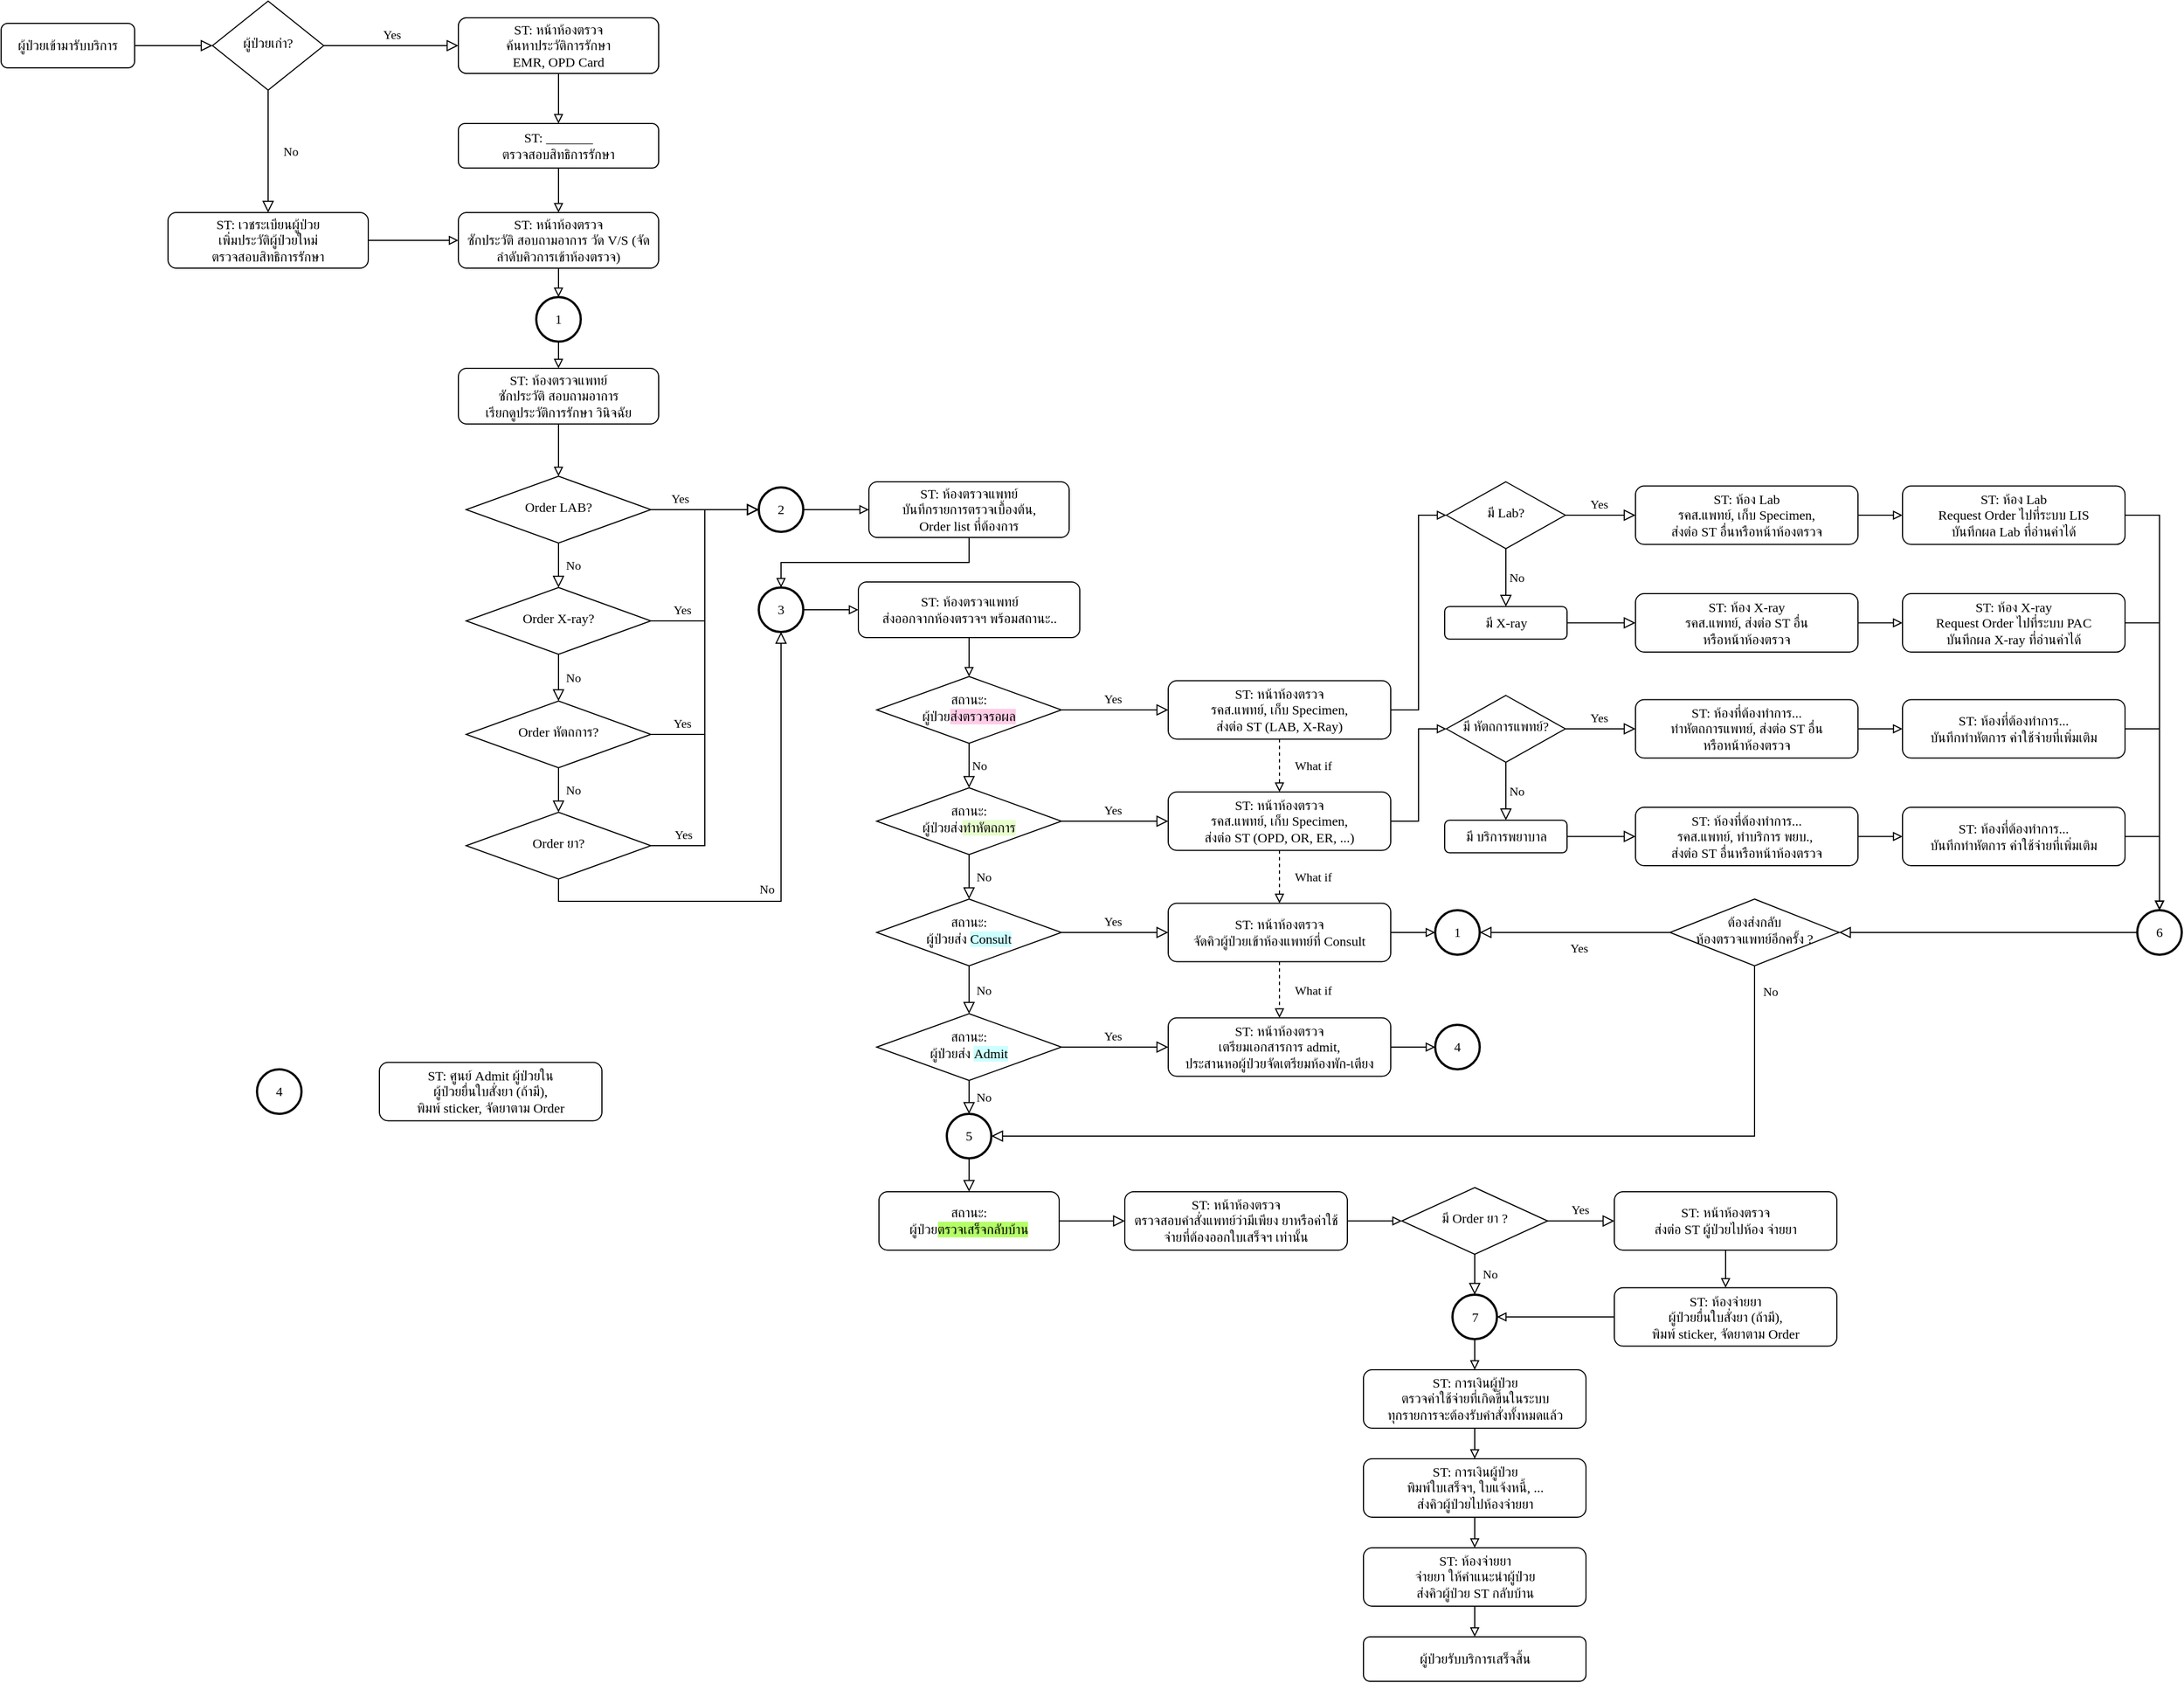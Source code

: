 <mxfile version="21.0.4" type="github">
  <diagram id="C5RBs43oDa-KdzZeNtuy" name="Page-1">
    <mxGraphModel dx="1027" dy="597" grid="1" gridSize="10" guides="1" tooltips="1" connect="1" arrows="1" fold="1" page="1" pageScale="1" pageWidth="827" pageHeight="1169" math="0" shadow="0">
      <root>
        <mxCell id="WIyWlLk6GJQsqaUBKTNV-0" />
        <mxCell id="WIyWlLk6GJQsqaUBKTNV-1" parent="WIyWlLk6GJQsqaUBKTNV-0" />
        <mxCell id="WIyWlLk6GJQsqaUBKTNV-2" value="" style="rounded=0;html=1;jettySize=auto;orthogonalLoop=1;fontSize=11;endArrow=block;endFill=0;endSize=8;strokeWidth=1;shadow=0;labelBackgroundColor=none;edgeStyle=orthogonalEdgeStyle;" parent="WIyWlLk6GJQsqaUBKTNV-1" source="WIyWlLk6GJQsqaUBKTNV-3" target="WIyWlLk6GJQsqaUBKTNV-6" edge="1">
          <mxGeometry relative="1" as="geometry" />
        </mxCell>
        <mxCell id="WIyWlLk6GJQsqaUBKTNV-3" value="ผู้ป่วยเข้ามารับบริการ" style="rounded=1;whiteSpace=wrap;html=1;fontSize=12;glass=0;strokeWidth=1;shadow=0;fontFamily=space mono;fontSource=https%3A%2F%2Ffonts.googleapis.com%2Fcss%3Ffamily%3Dspace%2Bmono;" parent="WIyWlLk6GJQsqaUBKTNV-1" vertex="1">
          <mxGeometry x="30" y="70" width="120" height="40" as="geometry" />
        </mxCell>
        <mxCell id="WIyWlLk6GJQsqaUBKTNV-4" value="No" style="rounded=0;html=1;jettySize=auto;orthogonalLoop=1;fontSize=11;endArrow=block;endFill=0;endSize=8;strokeWidth=1;shadow=0;labelBackgroundColor=none;edgeStyle=orthogonalEdgeStyle;fontFamily=space mono;fontSource=https%3A%2F%2Ffonts.googleapis.com%2Fcss%3Ffamily%3Dspace%2Bmono;exitX=0.5;exitY=1;exitDx=0;exitDy=0;" parent="WIyWlLk6GJQsqaUBKTNV-1" source="WIyWlLk6GJQsqaUBKTNV-6" target="WIyWlLk6GJQsqaUBKTNV-12" edge="1">
          <mxGeometry y="20" relative="1" as="geometry">
            <mxPoint as="offset" />
          </mxGeometry>
        </mxCell>
        <mxCell id="WIyWlLk6GJQsqaUBKTNV-5" value="Yes" style="edgeStyle=orthogonalEdgeStyle;rounded=0;html=1;jettySize=auto;orthogonalLoop=1;fontSize=11;endArrow=block;endFill=0;endSize=8;strokeWidth=1;shadow=0;labelBackgroundColor=none;fontFamily=space mono;fontSource=https%3A%2F%2Ffonts.googleapis.com%2Fcss%3Ffamily%3Dspace%2Bmono;" parent="WIyWlLk6GJQsqaUBKTNV-1" source="WIyWlLk6GJQsqaUBKTNV-6" target="WIyWlLk6GJQsqaUBKTNV-7" edge="1">
          <mxGeometry x="0.006" y="10" relative="1" as="geometry">
            <mxPoint as="offset" />
          </mxGeometry>
        </mxCell>
        <mxCell id="WIyWlLk6GJQsqaUBKTNV-6" value="ผู้ป่วยเก่า?" style="rhombus;whiteSpace=wrap;html=1;shadow=0;fontFamily=space mono;fontSize=12;align=center;strokeWidth=1;spacing=6;spacingTop=-4;fontSource=https%3A%2F%2Ffonts.googleapis.com%2Fcss%3Ffamily%3Dspace%2Bmono;" parent="WIyWlLk6GJQsqaUBKTNV-1" vertex="1">
          <mxGeometry x="220" y="50" width="100" height="80" as="geometry" />
        </mxCell>
        <mxCell id="1RqYY2e8a6liGjpJobrj-1" style="edgeStyle=orthogonalEdgeStyle;rounded=0;orthogonalLoop=1;jettySize=auto;html=1;entryX=0.5;entryY=0;entryDx=0;entryDy=0;endArrow=block;endFill=0;" parent="WIyWlLk6GJQsqaUBKTNV-1" source="WIyWlLk6GJQsqaUBKTNV-7" target="1RqYY2e8a6liGjpJobrj-0" edge="1">
          <mxGeometry relative="1" as="geometry" />
        </mxCell>
        <mxCell id="WIyWlLk6GJQsqaUBKTNV-7" value="ST: หน้าห้องตรวจ&lt;br&gt;ค้นหาประวัติการรักษา&lt;br&gt;EMR, OPD Card" style="rounded=1;whiteSpace=wrap;html=1;fontSize=12;glass=0;strokeWidth=1;shadow=0;fontFamily=space mono;fontSource=https%3A%2F%2Ffonts.googleapis.com%2Fcss%3Ffamily%3Dspace%2Bmono;" parent="WIyWlLk6GJQsqaUBKTNV-1" vertex="1">
          <mxGeometry x="441" y="65" width="180" height="50" as="geometry" />
        </mxCell>
        <mxCell id="WIyWlLk6GJQsqaUBKTNV-12" value="ST: เวชระเบียนผู้ป่วย&lt;br&gt;เพิ่มประวัติผู้ป่วยใหม่&lt;br&gt;ตรวจสอบสิทธิการรักษา" style="rounded=1;whiteSpace=wrap;html=1;fontSize=12;glass=0;strokeWidth=1;shadow=0;fontFamily=space mono;fontSource=https%3A%2F%2Ffonts.googleapis.com%2Fcss%3Ffamily%3Dspace%2Bmono;" parent="WIyWlLk6GJQsqaUBKTNV-1" vertex="1">
          <mxGeometry x="180" y="240" width="180" height="50" as="geometry" />
        </mxCell>
        <mxCell id="1RqYY2e8a6liGjpJobrj-0" value="ST: _______&lt;br&gt;ตรวจสอบสิทธิการรักษา" style="rounded=1;whiteSpace=wrap;html=1;fontSize=12;glass=0;strokeWidth=1;shadow=0;fontFamily=space mono;fontSource=https%3A%2F%2Ffonts.googleapis.com%2Fcss%3Ffamily%3Dspace%2Bmono;" parent="WIyWlLk6GJQsqaUBKTNV-1" vertex="1">
          <mxGeometry x="441" y="160" width="180" height="40" as="geometry" />
        </mxCell>
        <mxCell id="1RqYY2e8a6liGjpJobrj-3" value="ST: หน้าห้องตรวจ&lt;br&gt;ซักประวัติ สอบถามอาการ วัด V/S (จัดลำดับคิวการเข้าห้องตรวจ)" style="rounded=1;whiteSpace=wrap;html=1;fontSize=12;glass=0;strokeWidth=1;shadow=0;fontFamily=space mono;fontSource=https%3A%2F%2Ffonts.googleapis.com%2Fcss%3Ffamily%3Dspace%2Bmono;" parent="WIyWlLk6GJQsqaUBKTNV-1" vertex="1">
          <mxGeometry x="441" y="240" width="180" height="50" as="geometry" />
        </mxCell>
        <mxCell id="1RqYY2e8a6liGjpJobrj-6" style="edgeStyle=orthogonalEdgeStyle;rounded=0;orthogonalLoop=1;jettySize=auto;html=1;entryX=0.5;entryY=0;entryDx=0;entryDy=0;endArrow=block;endFill=0;exitX=0.5;exitY=1;exitDx=0;exitDy=0;" parent="WIyWlLk6GJQsqaUBKTNV-1" source="1RqYY2e8a6liGjpJobrj-0" target="1RqYY2e8a6liGjpJobrj-3" edge="1">
          <mxGeometry relative="1" as="geometry">
            <mxPoint x="541" y="125" as="sourcePoint" />
            <mxPoint x="541" y="170" as="targetPoint" />
          </mxGeometry>
        </mxCell>
        <mxCell id="1RqYY2e8a6liGjpJobrj-7" value="ST: ห้องตรวจแพทย์&lt;br&gt;ซักประวัติ สอบถามอาการ &lt;br&gt;เรียกดูประวัติการรักษา วินิจฉัย" style="rounded=1;whiteSpace=wrap;html=1;fontSize=12;glass=0;strokeWidth=1;shadow=0;fontFamily=space mono;fontSource=https%3A%2F%2Ffonts.googleapis.com%2Fcss%3Ffamily%3Dspace%2Bmono;" parent="WIyWlLk6GJQsqaUBKTNV-1" vertex="1">
          <mxGeometry x="441" y="380" width="180" height="50" as="geometry" />
        </mxCell>
        <mxCell id="1RqYY2e8a6liGjpJobrj-8" value="Order LAB?" style="rhombus;whiteSpace=wrap;html=1;shadow=0;fontFamily=space mono;fontSize=12;align=center;strokeWidth=1;spacing=6;spacingTop=-4;fontSource=https%3A%2F%2Ffonts.googleapis.com%2Fcss%3Ffamily%3Dspace%2Bmono;" parent="WIyWlLk6GJQsqaUBKTNV-1" vertex="1">
          <mxGeometry x="448" y="477" width="166" height="60" as="geometry" />
        </mxCell>
        <mxCell id="1RqYY2e8a6liGjpJobrj-9" value="Order X-ray?" style="rhombus;whiteSpace=wrap;html=1;shadow=0;fontFamily=space mono;fontSize=12;align=center;strokeWidth=1;spacing=6;spacingTop=-4;fontSource=https%3A%2F%2Ffonts.googleapis.com%2Fcss%3Ffamily%3Dspace%2Bmono;" parent="WIyWlLk6GJQsqaUBKTNV-1" vertex="1">
          <mxGeometry x="448" y="577" width="166" height="60" as="geometry" />
        </mxCell>
        <mxCell id="1RqYY2e8a6liGjpJobrj-10" value="Order หัตถการ?" style="rhombus;whiteSpace=wrap;html=1;shadow=0;fontFamily=space mono;fontSize=12;align=center;strokeWidth=1;spacing=6;spacingTop=-4;fontSource=https%3A%2F%2Ffonts.googleapis.com%2Fcss%3Ffamily%3Dspace%2Bmono;" parent="WIyWlLk6GJQsqaUBKTNV-1" vertex="1">
          <mxGeometry x="448" y="679" width="166" height="60" as="geometry" />
        </mxCell>
        <mxCell id="1RqYY2e8a6liGjpJobrj-11" style="edgeStyle=orthogonalEdgeStyle;rounded=0;orthogonalLoop=1;jettySize=auto;html=1;endArrow=block;endFill=0;exitX=0.5;exitY=1;exitDx=0;exitDy=0;entryX=0.5;entryY=0;entryDx=0;entryDy=0;entryPerimeter=0;" parent="WIyWlLk6GJQsqaUBKTNV-1" source="1RqYY2e8a6liGjpJobrj-3" target="qahBIfakXGSAEwPWHKox-19" edge="1">
          <mxGeometry relative="1" as="geometry">
            <mxPoint x="541" y="210" as="sourcePoint" />
            <mxPoint x="530" y="330" as="targetPoint" />
          </mxGeometry>
        </mxCell>
        <mxCell id="1RqYY2e8a6liGjpJobrj-12" value="Order ยา?" style="rhombus;whiteSpace=wrap;html=1;shadow=0;fontFamily=space mono;fontSize=12;align=center;strokeWidth=1;spacing=6;spacingTop=-4;fontSource=https%3A%2F%2Ffonts.googleapis.com%2Fcss%3Ffamily%3Dspace%2Bmono;" parent="WIyWlLk6GJQsqaUBKTNV-1" vertex="1">
          <mxGeometry x="448" y="779" width="166" height="60" as="geometry" />
        </mxCell>
        <mxCell id="1RqYY2e8a6liGjpJobrj-13" style="edgeStyle=orthogonalEdgeStyle;rounded=0;orthogonalLoop=1;jettySize=auto;html=1;entryX=0.5;entryY=0;entryDx=0;entryDy=0;endArrow=block;endFill=0;exitX=0.5;exitY=1;exitDx=0;exitDy=0;" parent="WIyWlLk6GJQsqaUBKTNV-1" source="1RqYY2e8a6liGjpJobrj-7" target="1RqYY2e8a6liGjpJobrj-8" edge="1">
          <mxGeometry relative="1" as="geometry">
            <mxPoint x="528" y="430" as="sourcePoint" />
            <mxPoint x="541" y="390" as="targetPoint" />
          </mxGeometry>
        </mxCell>
        <mxCell id="1RqYY2e8a6liGjpJobrj-14" value="No" style="rounded=0;html=1;jettySize=auto;orthogonalLoop=1;fontSize=11;endArrow=block;endFill=0;endSize=8;strokeWidth=1;shadow=0;labelBackgroundColor=none;edgeStyle=orthogonalEdgeStyle;fontFamily=space mono;fontSource=https%3A%2F%2Ffonts.googleapis.com%2Fcss%3Ffamily%3Dspace%2Bmono;exitX=0.5;exitY=1;exitDx=0;exitDy=0;entryX=0.5;entryY=0;entryDx=0;entryDy=0;" parent="WIyWlLk6GJQsqaUBKTNV-1" source="1RqYY2e8a6liGjpJobrj-8" target="1RqYY2e8a6liGjpJobrj-9" edge="1">
          <mxGeometry y="13" relative="1" as="geometry">
            <mxPoint as="offset" />
            <mxPoint x="527.71" y="397" as="sourcePoint" />
            <mxPoint x="527.71" y="507" as="targetPoint" />
          </mxGeometry>
        </mxCell>
        <mxCell id="1RqYY2e8a6liGjpJobrj-15" value="No" style="rounded=0;html=1;jettySize=auto;orthogonalLoop=1;fontSize=11;endArrow=block;endFill=0;endSize=8;strokeWidth=1;shadow=0;labelBackgroundColor=none;edgeStyle=orthogonalEdgeStyle;fontFamily=space mono;fontSource=https%3A%2F%2Ffonts.googleapis.com%2Fcss%3Ffamily%3Dspace%2Bmono;entryX=0.5;entryY=0;entryDx=0;entryDy=0;exitX=0.5;exitY=1;exitDx=0;exitDy=0;" parent="WIyWlLk6GJQsqaUBKTNV-1" source="1RqYY2e8a6liGjpJobrj-9" target="1RqYY2e8a6liGjpJobrj-10" edge="1">
          <mxGeometry y="13" relative="1" as="geometry">
            <mxPoint as="offset" />
            <mxPoint x="528" y="637" as="sourcePoint" />
            <mxPoint x="538" y="587" as="targetPoint" />
          </mxGeometry>
        </mxCell>
        <mxCell id="1RqYY2e8a6liGjpJobrj-16" value="No" style="rounded=0;html=1;jettySize=auto;orthogonalLoop=1;fontSize=11;endArrow=block;endFill=0;endSize=8;strokeWidth=1;shadow=0;labelBackgroundColor=none;edgeStyle=orthogonalEdgeStyle;fontFamily=space mono;fontSource=https%3A%2F%2Ffonts.googleapis.com%2Fcss%3Ffamily%3Dspace%2Bmono;entryX=0.5;entryY=0;entryDx=0;entryDy=0;exitX=0.5;exitY=1;exitDx=0;exitDy=0;" parent="WIyWlLk6GJQsqaUBKTNV-1" source="1RqYY2e8a6liGjpJobrj-10" target="1RqYY2e8a6liGjpJobrj-12" edge="1">
          <mxGeometry y="13" relative="1" as="geometry">
            <mxPoint as="offset" />
            <mxPoint x="538" y="649" as="sourcePoint" />
            <mxPoint x="531" y="769" as="targetPoint" />
          </mxGeometry>
        </mxCell>
        <mxCell id="1RqYY2e8a6liGjpJobrj-18" style="edgeStyle=orthogonalEdgeStyle;rounded=0;orthogonalLoop=1;jettySize=auto;html=1;entryX=0;entryY=0.5;entryDx=0;entryDy=0;endArrow=block;endFill=0;exitX=1;exitY=0.5;exitDx=0;exitDy=0;" parent="WIyWlLk6GJQsqaUBKTNV-1" source="WIyWlLk6GJQsqaUBKTNV-12" target="1RqYY2e8a6liGjpJobrj-3" edge="1">
          <mxGeometry relative="1" as="geometry">
            <mxPoint x="510" y="210" as="sourcePoint" />
            <mxPoint x="510" y="250" as="targetPoint" />
          </mxGeometry>
        </mxCell>
        <mxCell id="1RqYY2e8a6liGjpJobrj-19" value="ST: ห้องตรวจแพทย์&lt;br&gt;บันทึกรายการตรวจเบื้องต้น,&lt;br&gt;Order list ที่ต้องการ" style="rounded=1;whiteSpace=wrap;html=1;fontSize=12;glass=0;strokeWidth=1;shadow=0;fontFamily=space mono;fontSource=https%3A%2F%2Ffonts.googleapis.com%2Fcss%3Ffamily%3Dspace%2Bmono;" parent="WIyWlLk6GJQsqaUBKTNV-1" vertex="1">
          <mxGeometry x="810" y="482" width="180" height="50" as="geometry" />
        </mxCell>
        <mxCell id="1RqYY2e8a6liGjpJobrj-24" value="&lt;font data-font-src=&quot;https://fonts.googleapis.com/css?family=space+mono&quot; face=&quot;space mono&quot;&gt;2&lt;/font&gt;" style="strokeWidth=2;html=1;shape=mxgraph.flowchart.start_2;whiteSpace=wrap;" parent="WIyWlLk6GJQsqaUBKTNV-1" vertex="1">
          <mxGeometry x="711" y="487" width="40" height="40" as="geometry" />
        </mxCell>
        <mxCell id="1RqYY2e8a6liGjpJobrj-25" style="edgeStyle=orthogonalEdgeStyle;rounded=0;orthogonalLoop=1;jettySize=auto;html=1;endArrow=block;endFill=0;entryX=0;entryY=0.5;entryDx=0;entryDy=0;exitX=1;exitY=0.5;exitDx=0;exitDy=0;exitPerimeter=0;" parent="WIyWlLk6GJQsqaUBKTNV-1" source="1RqYY2e8a6liGjpJobrj-24" target="1RqYY2e8a6liGjpJobrj-19" edge="1">
          <mxGeometry relative="1" as="geometry">
            <mxPoint x="780" y="507" as="sourcePoint" />
            <mxPoint x="730" y="362" as="targetPoint" />
          </mxGeometry>
        </mxCell>
        <mxCell id="1RqYY2e8a6liGjpJobrj-26" value="Yes" style="edgeStyle=orthogonalEdgeStyle;rounded=0;html=1;jettySize=auto;orthogonalLoop=1;fontSize=11;endArrow=block;endFill=0;endSize=8;strokeWidth=1;shadow=0;labelBackgroundColor=none;fontFamily=space mono;fontSource=https%3A%2F%2Ffonts.googleapis.com%2Fcss%3Ffamily%3Dspace%2Bmono;exitX=1;exitY=0.5;exitDx=0;exitDy=0;entryX=0;entryY=0.5;entryDx=0;entryDy=0;entryPerimeter=0;" parent="WIyWlLk6GJQsqaUBKTNV-1" source="1RqYY2e8a6liGjpJobrj-8" target="1RqYY2e8a6liGjpJobrj-24" edge="1">
          <mxGeometry x="-0.468" y="10" relative="1" as="geometry">
            <mxPoint as="offset" />
            <mxPoint x="630" y="397" as="sourcePoint" />
            <mxPoint x="690" y="377" as="targetPoint" />
          </mxGeometry>
        </mxCell>
        <mxCell id="1RqYY2e8a6liGjpJobrj-27" value="Yes" style="edgeStyle=orthogonalEdgeStyle;rounded=0;html=1;jettySize=auto;orthogonalLoop=1;fontSize=11;endArrow=block;endFill=0;endSize=8;strokeWidth=1;shadow=0;labelBackgroundColor=none;fontFamily=space mono;fontSource=https%3A%2F%2Ffonts.googleapis.com%2Fcss%3Ffamily%3Dspace%2Bmono;entryX=0;entryY=0.5;entryDx=0;entryDy=0;entryPerimeter=0;" parent="WIyWlLk6GJQsqaUBKTNV-1" source="1RqYY2e8a6liGjpJobrj-9" target="1RqYY2e8a6liGjpJobrj-24" edge="1">
          <mxGeometry x="-0.723" y="10" relative="1" as="geometry">
            <mxPoint as="offset" />
            <mxPoint x="621" y="517" as="sourcePoint" />
            <mxPoint x="730" y="517" as="targetPoint" />
          </mxGeometry>
        </mxCell>
        <mxCell id="1RqYY2e8a6liGjpJobrj-28" value="Yes" style="edgeStyle=orthogonalEdgeStyle;rounded=0;html=1;jettySize=auto;orthogonalLoop=1;fontSize=11;endArrow=block;endFill=0;endSize=8;strokeWidth=1;shadow=0;labelBackgroundColor=none;fontFamily=space mono;fontSource=https%3A%2F%2Ffonts.googleapis.com%2Fcss%3Ffamily%3Dspace%2Bmono;entryX=0;entryY=0.5;entryDx=0;entryDy=0;entryPerimeter=0;exitX=1;exitY=0.5;exitDx=0;exitDy=0;" parent="WIyWlLk6GJQsqaUBKTNV-1" source="1RqYY2e8a6liGjpJobrj-10" target="1RqYY2e8a6liGjpJobrj-24" edge="1">
          <mxGeometry x="-0.812" y="10" relative="1" as="geometry">
            <mxPoint as="offset" />
            <mxPoint x="621" y="617" as="sourcePoint" />
            <mxPoint x="730" y="517" as="targetPoint" />
          </mxGeometry>
        </mxCell>
        <mxCell id="1RqYY2e8a6liGjpJobrj-29" value="Yes" style="edgeStyle=orthogonalEdgeStyle;rounded=0;html=1;jettySize=auto;orthogonalLoop=1;fontSize=11;endArrow=block;endFill=0;endSize=8;strokeWidth=1;shadow=0;labelBackgroundColor=none;fontFamily=space mono;fontSource=https%3A%2F%2Ffonts.googleapis.com%2Fcss%3Ffamily%3Dspace%2Bmono;entryX=0;entryY=0.5;entryDx=0;entryDy=0;entryPerimeter=0;exitX=1;exitY=0.5;exitDx=0;exitDy=0;" parent="WIyWlLk6GJQsqaUBKTNV-1" source="1RqYY2e8a6liGjpJobrj-12" target="1RqYY2e8a6liGjpJobrj-24" edge="1">
          <mxGeometry x="-0.858" y="10" relative="1" as="geometry">
            <mxPoint as="offset" />
            <mxPoint x="621" y="717" as="sourcePoint" />
            <mxPoint x="730" y="517" as="targetPoint" />
          </mxGeometry>
        </mxCell>
        <mxCell id="1RqYY2e8a6liGjpJobrj-31" value="ST: ห้องตรวจแพทย์&lt;br&gt;ส่งออกจากห้องตรวจฯ พร้อมสถานะ.." style="rounded=1;whiteSpace=wrap;html=1;fontSize=12;glass=0;strokeWidth=1;shadow=0;fontFamily=space mono;fontSource=https%3A%2F%2Ffonts.googleapis.com%2Fcss%3Ffamily%3Dspace%2Bmono;" parent="WIyWlLk6GJQsqaUBKTNV-1" vertex="1">
          <mxGeometry x="800.5" y="572" width="199" height="50" as="geometry" />
        </mxCell>
        <mxCell id="1RqYY2e8a6liGjpJobrj-32" value="No" style="rounded=0;html=1;jettySize=auto;orthogonalLoop=1;fontSize=11;endArrow=block;endFill=0;endSize=8;strokeWidth=1;shadow=0;labelBackgroundColor=none;fontFamily=space mono;fontSource=https%3A%2F%2Ffonts.googleapis.com%2Fcss%3Ffamily%3Dspace%2Bmono;exitX=0.5;exitY=1;exitDx=0;exitDy=0;entryX=0.5;entryY=1;entryDx=0;entryDy=0;edgeStyle=orthogonalEdgeStyle;entryPerimeter=0;" parent="WIyWlLk6GJQsqaUBKTNV-1" source="1RqYY2e8a6liGjpJobrj-12" target="yvNfWJmXIzpKwHx-HULG-0" edge="1">
          <mxGeometry y="13" relative="1" as="geometry">
            <mxPoint as="offset" />
            <mxPoint x="530" y="849" as="sourcePoint" />
            <mxPoint x="531" y="889" as="targetPoint" />
          </mxGeometry>
        </mxCell>
        <mxCell id="1RqYY2e8a6liGjpJobrj-34" style="edgeStyle=orthogonalEdgeStyle;rounded=0;orthogonalLoop=1;jettySize=auto;html=1;endArrow=block;endFill=0;entryX=0.5;entryY=0;entryDx=0;entryDy=0;exitX=0.5;exitY=1;exitDx=0;exitDy=0;entryPerimeter=0;" parent="WIyWlLk6GJQsqaUBKTNV-1" source="1RqYY2e8a6liGjpJobrj-19" target="yvNfWJmXIzpKwHx-HULG-0" edge="1">
          <mxGeometry relative="1" as="geometry">
            <mxPoint x="761" y="517" as="sourcePoint" />
            <mxPoint x="791" y="517" as="targetPoint" />
          </mxGeometry>
        </mxCell>
        <mxCell id="1RqYY2e8a6liGjpJobrj-35" value="สถานะ:&lt;br&gt;ผู้ป่วย&lt;span style=&quot;background-color: rgb(255, 204, 230);&quot;&gt;&lt;font color=&quot;#000000&quot;&gt;ส่งตรวจรอผล&lt;/font&gt;&lt;/span&gt;" style="rhombus;whiteSpace=wrap;html=1;shadow=0;fontFamily=space mono;fontSize=12;align=center;strokeWidth=1;spacing=6;spacingTop=-4;fontSource=https%3A%2F%2Ffonts.googleapis.com%2Fcss%3Ffamily%3Dspace%2Bmono;" parent="WIyWlLk6GJQsqaUBKTNV-1" vertex="1">
          <mxGeometry x="817" y="657" width="166" height="60" as="geometry" />
        </mxCell>
        <mxCell id="1RqYY2e8a6liGjpJobrj-36" value="สถานะ:&lt;br&gt;ผู้ป่วยส่ง&lt;font style=&quot;background-color: rgb(230, 255, 204);&quot; color=&quot;#000000&quot;&gt;ทำหัตถการ&lt;/font&gt;" style="rhombus;whiteSpace=wrap;html=1;shadow=0;fontFamily=space mono;fontSize=12;align=center;strokeWidth=1;spacing=6;spacingTop=-4;fontSource=https%3A%2F%2Ffonts.googleapis.com%2Fcss%3Ffamily%3Dspace%2Bmono;" parent="WIyWlLk6GJQsqaUBKTNV-1" vertex="1">
          <mxGeometry x="817" y="757" width="166" height="60" as="geometry" />
        </mxCell>
        <mxCell id="1RqYY2e8a6liGjpJobrj-41" style="edgeStyle=orthogonalEdgeStyle;rounded=0;orthogonalLoop=1;jettySize=auto;html=1;endArrow=block;endFill=0;entryX=0.5;entryY=0;entryDx=0;entryDy=0;exitX=0.5;exitY=1;exitDx=0;exitDy=0;" parent="WIyWlLk6GJQsqaUBKTNV-1" source="1RqYY2e8a6liGjpJobrj-31" target="1RqYY2e8a6liGjpJobrj-35" edge="1">
          <mxGeometry relative="1" as="geometry">
            <mxPoint x="900" y="627" as="sourcePoint" />
            <mxPoint x="910" y="582" as="targetPoint" />
          </mxGeometry>
        </mxCell>
        <mxCell id="1RqYY2e8a6liGjpJobrj-42" value="สถานะ:&lt;br&gt;ผู้ป่วยส่ง &lt;font style=&quot;background-color: rgb(204, 255, 255);&quot; color=&quot;#000000&quot;&gt;Consult&lt;/font&gt;" style="rhombus;whiteSpace=wrap;html=1;shadow=0;fontFamily=space mono;fontSize=12;align=center;strokeWidth=1;spacing=6;spacingTop=-4;fontSource=https%3A%2F%2Ffonts.googleapis.com%2Fcss%3Ffamily%3Dspace%2Bmono;" parent="WIyWlLk6GJQsqaUBKTNV-1" vertex="1">
          <mxGeometry x="817" y="857" width="166" height="60" as="geometry" />
        </mxCell>
        <mxCell id="1RqYY2e8a6liGjpJobrj-45" value="ST: หน้าห้องตรวจ&lt;br&gt;รคส.แพทย์, เก็บ Specimen,&lt;br&gt;ส่งต่อ ST (LAB, X-Ray)" style="rounded=1;whiteSpace=wrap;html=1;fontSize=12;glass=0;strokeWidth=1;shadow=0;fontFamily=space mono;fontSource=https%3A%2F%2Ffonts.googleapis.com%2Fcss%3Ffamily%3Dspace%2Bmono;" parent="WIyWlLk6GJQsqaUBKTNV-1" vertex="1">
          <mxGeometry x="1079" y="660.75" width="200" height="52.5" as="geometry" />
        </mxCell>
        <mxCell id="1RqYY2e8a6liGjpJobrj-46" value="ST: หน้าห้องตรวจ&lt;br&gt;รคส.แพทย์, เก็บ Specimen,&lt;br&gt;ส่งต่อ ST (OPD, OR, ER, ...)" style="rounded=1;whiteSpace=wrap;html=1;fontSize=12;glass=0;strokeWidth=1;shadow=0;fontFamily=space mono;fontSource=https%3A%2F%2Ffonts.googleapis.com%2Fcss%3Ffamily%3Dspace%2Bmono;" parent="WIyWlLk6GJQsqaUBKTNV-1" vertex="1">
          <mxGeometry x="1079" y="760.75" width="200" height="52.5" as="geometry" />
        </mxCell>
        <mxCell id="1RqYY2e8a6liGjpJobrj-47" value="ST: หน้าห้องตรวจ&lt;br&gt;จัดคิวผู้ป่วยเข้าห้องแพทย์ที่ Consult" style="rounded=1;whiteSpace=wrap;html=1;fontSize=12;glass=0;strokeWidth=1;shadow=0;fontFamily=space mono;fontSource=https%3A%2F%2Ffonts.googleapis.com%2Fcss%3Ffamily%3Dspace%2Bmono;" parent="WIyWlLk6GJQsqaUBKTNV-1" vertex="1">
          <mxGeometry x="1079" y="860.75" width="200" height="52.5" as="geometry" />
        </mxCell>
        <mxCell id="1RqYY2e8a6liGjpJobrj-48" value="ST: หน้าห้องตรวจ&lt;br&gt;ตรวจสอบคำสั่งแพทย์ว่ามีเพียง ยาหรือค่าใช้จ่ายที่ต้องออกใบเสร็จฯ เท่านั้น" style="rounded=1;whiteSpace=wrap;html=1;fontSize=12;glass=0;strokeWidth=1;shadow=0;fontFamily=space mono;fontSource=https%3A%2F%2Ffonts.googleapis.com%2Fcss%3Ffamily%3Dspace%2Bmono;" parent="WIyWlLk6GJQsqaUBKTNV-1" vertex="1">
          <mxGeometry x="1040" y="1120" width="200" height="52.5" as="geometry" />
        </mxCell>
        <mxCell id="1RqYY2e8a6liGjpJobrj-49" value="No" style="rounded=0;html=1;jettySize=auto;orthogonalLoop=1;fontSize=11;endArrow=block;endFill=0;endSize=8;strokeWidth=1;shadow=0;labelBackgroundColor=none;fontFamily=space mono;fontSource=https%3A%2F%2Ffonts.googleapis.com%2Fcss%3Ffamily%3Dspace%2Bmono;exitX=0.5;exitY=1;exitDx=0;exitDy=0;entryX=0.5;entryY=0;entryDx=0;entryDy=0;edgeStyle=orthogonalEdgeStyle;" parent="WIyWlLk6GJQsqaUBKTNV-1" source="1RqYY2e8a6liGjpJobrj-36" target="1RqYY2e8a6liGjpJobrj-42" edge="1">
          <mxGeometry y="13" relative="1" as="geometry">
            <mxPoint as="offset" />
            <mxPoint x="567" y="847" as="sourcePoint" />
            <mxPoint x="567" y="897" as="targetPoint" />
          </mxGeometry>
        </mxCell>
        <mxCell id="1RqYY2e8a6liGjpJobrj-50" value="No" style="rounded=0;html=1;jettySize=auto;orthogonalLoop=1;fontSize=11;endArrow=block;endFill=0;endSize=8;strokeWidth=1;shadow=0;labelBackgroundColor=none;fontFamily=space mono;fontSource=https%3A%2F%2Ffonts.googleapis.com%2Fcss%3Ffamily%3Dspace%2Bmono;exitX=0.5;exitY=1;exitDx=0;exitDy=0;edgeStyle=orthogonalEdgeStyle;entryX=0.5;entryY=0;entryDx=0;entryDy=0;" parent="WIyWlLk6GJQsqaUBKTNV-1" source="1RqYY2e8a6liGjpJobrj-35" target="1RqYY2e8a6liGjpJobrj-36" edge="1">
          <mxGeometry y="9" relative="1" as="geometry">
            <mxPoint as="offset" />
            <mxPoint x="910" y="827" as="sourcePoint" />
            <mxPoint x="900" y="757" as="targetPoint" />
          </mxGeometry>
        </mxCell>
        <mxCell id="1RqYY2e8a6liGjpJobrj-51" value="No" style="rounded=0;html=1;jettySize=auto;orthogonalLoop=1;fontSize=11;endArrow=block;endFill=0;endSize=8;strokeWidth=1;shadow=0;labelBackgroundColor=none;fontFamily=space mono;fontSource=https%3A%2F%2Ffonts.googleapis.com%2Fcss%3Ffamily%3Dspace%2Bmono;edgeStyle=orthogonalEdgeStyle;exitX=0.5;exitY=1;exitDx=0;exitDy=0;entryX=0.5;entryY=0;entryDx=0;entryDy=0;" parent="WIyWlLk6GJQsqaUBKTNV-1" source="1RqYY2e8a6liGjpJobrj-42" target="yvNfWJmXIzpKwHx-HULG-2" edge="1">
          <mxGeometry y="13" relative="1" as="geometry">
            <mxPoint as="offset" />
            <mxPoint x="899" y="917" as="sourcePoint" />
            <mxPoint x="900.0" y="957" as="targetPoint" />
          </mxGeometry>
        </mxCell>
        <mxCell id="1RqYY2e8a6liGjpJobrj-52" value="Yes" style="edgeStyle=orthogonalEdgeStyle;rounded=0;html=1;jettySize=auto;orthogonalLoop=1;fontSize=11;endArrow=block;endFill=0;endSize=8;strokeWidth=1;shadow=0;labelBackgroundColor=none;fontFamily=space mono;fontSource=https%3A%2F%2Ffonts.googleapis.com%2Fcss%3Ffamily%3Dspace%2Bmono;exitX=1;exitY=0.5;exitDx=0;exitDy=0;entryX=0;entryY=0.5;entryDx=0;entryDy=0;" parent="WIyWlLk6GJQsqaUBKTNV-1" source="1RqYY2e8a6liGjpJobrj-35" target="1RqYY2e8a6liGjpJobrj-45" edge="1">
          <mxGeometry x="-0.042" y="10" relative="1" as="geometry">
            <mxPoint as="offset" />
            <mxPoint x="650" y="517" as="sourcePoint" />
            <mxPoint x="750" y="517" as="targetPoint" />
          </mxGeometry>
        </mxCell>
        <mxCell id="1RqYY2e8a6liGjpJobrj-54" value="Yes" style="edgeStyle=orthogonalEdgeStyle;rounded=0;html=1;jettySize=auto;orthogonalLoop=1;fontSize=11;endArrow=block;endFill=0;endSize=8;strokeWidth=1;shadow=0;labelBackgroundColor=none;fontFamily=space mono;fontSource=https%3A%2F%2Ffonts.googleapis.com%2Fcss%3Ffamily%3Dspace%2Bmono;exitX=1;exitY=0.5;exitDx=0;exitDy=0;entryX=0;entryY=0.5;entryDx=0;entryDy=0;" parent="WIyWlLk6GJQsqaUBKTNV-1" source="1RqYY2e8a6liGjpJobrj-36" target="1RqYY2e8a6liGjpJobrj-46" edge="1">
          <mxGeometry x="-0.042" y="10" relative="1" as="geometry">
            <mxPoint as="offset" />
            <mxPoint x="993" y="697" as="sourcePoint" />
            <mxPoint x="1069" y="787" as="targetPoint" />
          </mxGeometry>
        </mxCell>
        <mxCell id="1RqYY2e8a6liGjpJobrj-55" value="Yes" style="edgeStyle=orthogonalEdgeStyle;rounded=0;html=1;jettySize=auto;orthogonalLoop=1;fontSize=11;endArrow=block;endFill=0;endSize=8;strokeWidth=1;shadow=0;labelBackgroundColor=none;fontFamily=space mono;fontSource=https%3A%2F%2Ffonts.googleapis.com%2Fcss%3Ffamily%3Dspace%2Bmono;entryX=0;entryY=0.5;entryDx=0;entryDy=0;" parent="WIyWlLk6GJQsqaUBKTNV-1" source="1RqYY2e8a6liGjpJobrj-42" target="1RqYY2e8a6liGjpJobrj-47" edge="1">
          <mxGeometry x="-0.042" y="10" relative="1" as="geometry">
            <mxPoint as="offset" />
            <mxPoint x="993" y="797" as="sourcePoint" />
            <mxPoint x="1079" y="887" as="targetPoint" />
          </mxGeometry>
        </mxCell>
        <mxCell id="1RqYY2e8a6liGjpJobrj-57" value="" style="edgeStyle=orthogonalEdgeStyle;rounded=0;html=1;jettySize=auto;orthogonalLoop=1;fontSize=11;endArrow=block;endFill=0;endSize=8;strokeWidth=1;shadow=0;labelBackgroundColor=none;fontFamily=space mono;fontSource=https%3A%2F%2Ffonts.googleapis.com%2Fcss%3Ffamily%3Dspace%2Bmono;entryX=0;entryY=0.5;entryDx=0;entryDy=0;exitX=1;exitY=0.5;exitDx=0;exitDy=0;" parent="WIyWlLk6GJQsqaUBKTNV-1" source="qahBIfakXGSAEwPWHKox-28" target="1RqYY2e8a6liGjpJobrj-48" edge="1">
          <mxGeometry x="-0.042" y="10" relative="1" as="geometry">
            <mxPoint as="offset" />
            <mxPoint x="984.0" y="1146.25" as="sourcePoint" />
            <mxPoint x="1090" y="1056.25" as="targetPoint" />
          </mxGeometry>
        </mxCell>
        <mxCell id="1RqYY2e8a6liGjpJobrj-58" style="edgeStyle=orthogonalEdgeStyle;rounded=0;orthogonalLoop=1;jettySize=auto;html=1;endArrow=block;endFill=0;entryX=0.5;entryY=0;entryDx=0;entryDy=0;exitX=0.5;exitY=1;exitDx=0;exitDy=0;dashed=1;" parent="WIyWlLk6GJQsqaUBKTNV-1" source="1RqYY2e8a6liGjpJobrj-45" target="1RqYY2e8a6liGjpJobrj-46" edge="1">
          <mxGeometry relative="1" as="geometry">
            <mxPoint x="910" y="632" as="sourcePoint" />
            <mxPoint x="910" y="667" as="targetPoint" />
            <Array as="points">
              <mxPoint x="1179" y="737" />
              <mxPoint x="1179" y="737" />
            </Array>
          </mxGeometry>
        </mxCell>
        <mxCell id="1RqYY2e8a6liGjpJobrj-63" value="What if" style="edgeLabel;html=1;align=center;verticalAlign=middle;resizable=0;points=[];fontFamily=space mono;fontSource=https%3A%2F%2Ffonts.googleapis.com%2Fcss%3Ffamily%3Dspace%2Bmono;" parent="1RqYY2e8a6liGjpJobrj-58" vertex="1" connectable="0">
          <mxGeometry x="0.288" y="-1" relative="1" as="geometry">
            <mxPoint x="31" y="-7" as="offset" />
          </mxGeometry>
        </mxCell>
        <mxCell id="1RqYY2e8a6liGjpJobrj-64" style="edgeStyle=orthogonalEdgeStyle;rounded=0;orthogonalLoop=1;jettySize=auto;html=1;endArrow=block;endFill=0;entryX=0.5;entryY=0;entryDx=0;entryDy=0;exitX=0.5;exitY=1;exitDx=0;exitDy=0;dashed=1;" parent="WIyWlLk6GJQsqaUBKTNV-1" source="1RqYY2e8a6liGjpJobrj-46" target="1RqYY2e8a6liGjpJobrj-47" edge="1">
          <mxGeometry relative="1" as="geometry">
            <mxPoint x="1189" y="723" as="sourcePoint" />
            <mxPoint x="1189" y="771" as="targetPoint" />
            <Array as="points">
              <mxPoint x="1179" y="837" />
              <mxPoint x="1179" y="837" />
            </Array>
          </mxGeometry>
        </mxCell>
        <mxCell id="1RqYY2e8a6liGjpJobrj-65" value="What if" style="edgeLabel;html=1;align=center;verticalAlign=middle;resizable=0;points=[];fontFamily=space mono;fontSource=https%3A%2F%2Ffonts.googleapis.com%2Fcss%3Ffamily%3Dspace%2Bmono;" parent="1RqYY2e8a6liGjpJobrj-64" vertex="1" connectable="0">
          <mxGeometry x="0.288" y="-1" relative="1" as="geometry">
            <mxPoint x="31" y="-7" as="offset" />
          </mxGeometry>
        </mxCell>
        <mxCell id="1RqYY2e8a6liGjpJobrj-66" style="edgeStyle=orthogonalEdgeStyle;rounded=0;orthogonalLoop=1;jettySize=auto;html=1;endArrow=block;endFill=0;entryX=0.5;entryY=0;entryDx=0;entryDy=0;exitX=0.5;exitY=1;exitDx=0;exitDy=0;dashed=1;" parent="WIyWlLk6GJQsqaUBKTNV-1" source="1RqYY2e8a6liGjpJobrj-47" target="yvNfWJmXIzpKwHx-HULG-3" edge="1">
          <mxGeometry relative="1" as="geometry">
            <mxPoint x="1189" y="723" as="sourcePoint" />
            <mxPoint x="1189" y="771" as="targetPoint" />
            <Array as="points" />
          </mxGeometry>
        </mxCell>
        <mxCell id="1RqYY2e8a6liGjpJobrj-67" value="What if" style="edgeLabel;html=1;align=center;verticalAlign=middle;resizable=0;points=[];fontFamily=space mono;fontSource=https%3A%2F%2Ffonts.googleapis.com%2Fcss%3Ffamily%3Dspace%2Bmono;" parent="1RqYY2e8a6liGjpJobrj-66" vertex="1" connectable="0">
          <mxGeometry x="0.288" y="-1" relative="1" as="geometry">
            <mxPoint x="31" y="-7" as="offset" />
          </mxGeometry>
        </mxCell>
        <mxCell id="1RqYY2e8a6liGjpJobrj-68" value="ST: ห้อง Lab&lt;br&gt;รคส.แพทย์, เก็บ Specimen,&lt;br&gt;ส่งต่อ ST อื่นหรือหน้าห้องตรวจ" style="rounded=1;whiteSpace=wrap;html=1;fontSize=12;glass=0;strokeWidth=1;shadow=0;fontFamily=space mono;fontSource=https%3A%2F%2Ffonts.googleapis.com%2Fcss%3Ffamily%3Dspace%2Bmono;" parent="WIyWlLk6GJQsqaUBKTNV-1" vertex="1">
          <mxGeometry x="1499" y="485.75" width="200" height="52.5" as="geometry" />
        </mxCell>
        <mxCell id="1RqYY2e8a6liGjpJobrj-69" value="ST: ห้อง X-ray&lt;br&gt;รคส.แพทย์,&amp;nbsp;ส่งต่อ ST อื่น&lt;br&gt;หรือหน้าห้องตรวจ" style="rounded=1;whiteSpace=wrap;html=1;fontSize=12;glass=0;strokeWidth=1;shadow=0;fontFamily=space mono;fontSource=https%3A%2F%2Ffonts.googleapis.com%2Fcss%3Ffamily%3Dspace%2Bmono;" parent="WIyWlLk6GJQsqaUBKTNV-1" vertex="1">
          <mxGeometry x="1499" y="582.5" width="200" height="52.5" as="geometry" />
        </mxCell>
        <mxCell id="1RqYY2e8a6liGjpJobrj-70" style="edgeStyle=orthogonalEdgeStyle;rounded=0;orthogonalLoop=1;jettySize=auto;html=1;endArrow=block;endFill=0;entryX=0;entryY=0.5;entryDx=0;entryDy=0;exitX=1;exitY=0.5;exitDx=0;exitDy=0;" parent="WIyWlLk6GJQsqaUBKTNV-1" source="1RqYY2e8a6liGjpJobrj-45" target="1RqYY2e8a6liGjpJobrj-71" edge="1">
          <mxGeometry relative="1" as="geometry">
            <mxPoint x="1459" y="603.75" as="sourcePoint" />
            <mxPoint x="1030" y="545.75" as="targetPoint" />
          </mxGeometry>
        </mxCell>
        <mxCell id="1RqYY2e8a6liGjpJobrj-71" value="มี Lab?" style="rhombus;whiteSpace=wrap;html=1;shadow=0;fontFamily=space mono;fontSize=12;align=center;strokeWidth=1;spacing=6;spacingTop=-4;fontSource=https%3A%2F%2Ffonts.googleapis.com%2Fcss%3Ffamily%3Dspace%2Bmono;" parent="WIyWlLk6GJQsqaUBKTNV-1" vertex="1">
          <mxGeometry x="1329" y="482" width="107" height="60" as="geometry" />
        </mxCell>
        <mxCell id="1RqYY2e8a6liGjpJobrj-73" value="Yes" style="edgeStyle=orthogonalEdgeStyle;rounded=0;html=1;jettySize=auto;orthogonalLoop=1;fontSize=11;endArrow=block;endFill=0;endSize=8;strokeWidth=1;shadow=0;labelBackgroundColor=none;fontFamily=space mono;fontSource=https%3A%2F%2Ffonts.googleapis.com%2Fcss%3Ffamily%3Dspace%2Bmono;exitX=1;exitY=0.5;exitDx=0;exitDy=0;entryX=0;entryY=0.5;entryDx=0;entryDy=0;" parent="WIyWlLk6GJQsqaUBKTNV-1" source="1RqYY2e8a6liGjpJobrj-71" target="1RqYY2e8a6liGjpJobrj-68" edge="1">
          <mxGeometry x="-0.042" y="10" relative="1" as="geometry">
            <mxPoint as="offset" />
            <mxPoint x="993" y="682" as="sourcePoint" />
            <mxPoint x="1089" y="682" as="targetPoint" />
          </mxGeometry>
        </mxCell>
        <mxCell id="1RqYY2e8a6liGjpJobrj-74" value="No" style="rounded=0;html=1;jettySize=auto;orthogonalLoop=1;fontSize=11;endArrow=block;endFill=0;endSize=8;strokeWidth=1;shadow=0;labelBackgroundColor=none;fontFamily=space mono;fontSource=https%3A%2F%2Ffonts.googleapis.com%2Fcss%3Ffamily%3Dspace%2Bmono;exitX=0.5;exitY=1;exitDx=0;exitDy=0;edgeStyle=orthogonalEdgeStyle;entryX=0.5;entryY=0;entryDx=0;entryDy=0;" parent="WIyWlLk6GJQsqaUBKTNV-1" source="1RqYY2e8a6liGjpJobrj-71" target="qahBIfakXGSAEwPWHKox-30" edge="1">
          <mxGeometry y="9" relative="1" as="geometry">
            <mxPoint as="offset" />
            <mxPoint x="910" y="712" as="sourcePoint" />
            <mxPoint x="1382.5" y="578.75" as="targetPoint" />
          </mxGeometry>
        </mxCell>
        <mxCell id="1RqYY2e8a6liGjpJobrj-75" value="" style="edgeStyle=orthogonalEdgeStyle;rounded=0;html=1;jettySize=auto;orthogonalLoop=1;fontSize=11;endArrow=block;endFill=0;endSize=8;strokeWidth=1;shadow=0;labelBackgroundColor=none;fontFamily=space mono;fontSource=https%3A%2F%2Ffonts.googleapis.com%2Fcss%3Ffamily%3Dspace%2Bmono;exitX=1;exitY=0.5;exitDx=0;exitDy=0;entryX=0;entryY=0.5;entryDx=0;entryDy=0;" parent="WIyWlLk6GJQsqaUBKTNV-1" source="qahBIfakXGSAEwPWHKox-30" target="1RqYY2e8a6liGjpJobrj-69" edge="1">
          <mxGeometry x="-0.042" y="10" relative="1" as="geometry">
            <mxPoint as="offset" />
            <mxPoint x="1436" y="608.75" as="sourcePoint" />
            <mxPoint x="1509" y="515" as="targetPoint" />
          </mxGeometry>
        </mxCell>
        <mxCell id="1RqYY2e8a6liGjpJobrj-76" value="ST: ห้อง Lab&lt;br&gt;Request Order ไปที่ระบบ LIS&lt;br&gt;บันทึกผล Lab ที่อ่านค่าได้" style="rounded=1;whiteSpace=wrap;html=1;fontSize=12;glass=0;strokeWidth=1;shadow=0;fontFamily=space mono;fontSource=https%3A%2F%2Ffonts.googleapis.com%2Fcss%3Ffamily%3Dspace%2Bmono;" parent="WIyWlLk6GJQsqaUBKTNV-1" vertex="1">
          <mxGeometry x="1739" y="485.75" width="200" height="52.5" as="geometry" />
        </mxCell>
        <mxCell id="1RqYY2e8a6liGjpJobrj-77" value="ST: ห้อง X-ray&lt;br&gt;Request Order ไปที่ระบบ PAC&lt;br&gt;บันทึกผล X-ray ที่อ่านค่าได้" style="rounded=1;whiteSpace=wrap;html=1;fontSize=12;glass=0;strokeWidth=1;shadow=0;fontFamily=space mono;fontSource=https%3A%2F%2Ffonts.googleapis.com%2Fcss%3Ffamily%3Dspace%2Bmono;" parent="WIyWlLk6GJQsqaUBKTNV-1" vertex="1">
          <mxGeometry x="1739" y="582.5" width="200" height="52.5" as="geometry" />
        </mxCell>
        <mxCell id="1RqYY2e8a6liGjpJobrj-78" style="edgeStyle=orthogonalEdgeStyle;rounded=0;orthogonalLoop=1;jettySize=auto;html=1;endArrow=block;endFill=0;entryX=0;entryY=0.5;entryDx=0;entryDy=0;exitX=1;exitY=0.5;exitDx=0;exitDy=0;" parent="WIyWlLk6GJQsqaUBKTNV-1" source="1RqYY2e8a6liGjpJobrj-68" target="1RqYY2e8a6liGjpJobrj-76" edge="1">
          <mxGeometry relative="1" as="geometry">
            <mxPoint x="1699" y="512" as="sourcePoint" />
            <mxPoint x="910" y="567" as="targetPoint" />
          </mxGeometry>
        </mxCell>
        <mxCell id="1RqYY2e8a6liGjpJobrj-79" style="edgeStyle=orthogonalEdgeStyle;rounded=0;orthogonalLoop=1;jettySize=auto;html=1;endArrow=block;endFill=0;entryX=0;entryY=0.5;entryDx=0;entryDy=0;exitX=1;exitY=0.5;exitDx=0;exitDy=0;" parent="WIyWlLk6GJQsqaUBKTNV-1" source="1RqYY2e8a6liGjpJobrj-69" target="1RqYY2e8a6liGjpJobrj-77" edge="1">
          <mxGeometry relative="1" as="geometry">
            <mxPoint x="1709" y="522" as="sourcePoint" />
            <mxPoint x="1749" y="522" as="targetPoint" />
          </mxGeometry>
        </mxCell>
        <mxCell id="qahBIfakXGSAEwPWHKox-0" value="ST: ห้องที่ต้องทำการ...&lt;br&gt;ทำหัตถการแพทย์,&amp;nbsp;ส่งต่อ ST อื่น&lt;br&gt;หรือหน้าห้องตรวจ" style="rounded=1;whiteSpace=wrap;html=1;fontSize=12;glass=0;strokeWidth=1;shadow=0;fontFamily=space mono;fontSource=https%3A%2F%2Ffonts.googleapis.com%2Fcss%3Ffamily%3Dspace%2Bmono;" parent="WIyWlLk6GJQsqaUBKTNV-1" vertex="1">
          <mxGeometry x="1499" y="677.75" width="200" height="52.5" as="geometry" />
        </mxCell>
        <mxCell id="qahBIfakXGSAEwPWHKox-1" value="ST: ห้องที่ต้องทำการ...&lt;br&gt;รคส.แพทย์, ทำบริการ พยบ.,&amp;nbsp;&lt;br&gt;ส่งต่อ ST อื่นหรือหน้าห้องตรวจ" style="rounded=1;whiteSpace=wrap;html=1;fontSize=12;glass=0;strokeWidth=1;shadow=0;fontFamily=space mono;fontSource=https%3A%2F%2Ffonts.googleapis.com%2Fcss%3Ffamily%3Dspace%2Bmono;" parent="WIyWlLk6GJQsqaUBKTNV-1" vertex="1">
          <mxGeometry x="1499" y="774.5" width="200" height="52.5" as="geometry" />
        </mxCell>
        <mxCell id="qahBIfakXGSAEwPWHKox-2" value="มี หัตถการแพทย์?" style="rhombus;whiteSpace=wrap;html=1;shadow=0;fontFamily=space mono;fontSize=12;align=center;strokeWidth=1;spacing=6;spacingTop=-4;fontSource=https%3A%2F%2Ffonts.googleapis.com%2Fcss%3Ffamily%3Dspace%2Bmono;" parent="WIyWlLk6GJQsqaUBKTNV-1" vertex="1">
          <mxGeometry x="1329" y="674" width="107" height="60" as="geometry" />
        </mxCell>
        <mxCell id="qahBIfakXGSAEwPWHKox-4" value="Yes" style="edgeStyle=orthogonalEdgeStyle;rounded=0;html=1;jettySize=auto;orthogonalLoop=1;fontSize=11;endArrow=block;endFill=0;endSize=8;strokeWidth=1;shadow=0;labelBackgroundColor=none;fontFamily=space mono;fontSource=https%3A%2F%2Ffonts.googleapis.com%2Fcss%3Ffamily%3Dspace%2Bmono;exitX=1;exitY=0.5;exitDx=0;exitDy=0;entryX=0;entryY=0.5;entryDx=0;entryDy=0;" parent="WIyWlLk6GJQsqaUBKTNV-1" source="qahBIfakXGSAEwPWHKox-2" target="qahBIfakXGSAEwPWHKox-0" edge="1">
          <mxGeometry x="-0.042" y="10" relative="1" as="geometry">
            <mxPoint as="offset" />
            <mxPoint x="993" y="874" as="sourcePoint" />
            <mxPoint x="1089" y="874" as="targetPoint" />
          </mxGeometry>
        </mxCell>
        <mxCell id="qahBIfakXGSAEwPWHKox-5" value="No" style="rounded=0;html=1;jettySize=auto;orthogonalLoop=1;fontSize=11;endArrow=block;endFill=0;endSize=8;strokeWidth=1;shadow=0;labelBackgroundColor=none;fontFamily=space mono;fontSource=https%3A%2F%2Ffonts.googleapis.com%2Fcss%3Ffamily%3Dspace%2Bmono;exitX=0.5;exitY=1;exitDx=0;exitDy=0;edgeStyle=orthogonalEdgeStyle;entryX=0.5;entryY=0;entryDx=0;entryDy=0;" parent="WIyWlLk6GJQsqaUBKTNV-1" source="qahBIfakXGSAEwPWHKox-2" target="qahBIfakXGSAEwPWHKox-31" edge="1">
          <mxGeometry y="9" relative="1" as="geometry">
            <mxPoint as="offset" />
            <mxPoint x="910" y="904" as="sourcePoint" />
            <mxPoint x="1382.5" y="770.75" as="targetPoint" />
          </mxGeometry>
        </mxCell>
        <mxCell id="qahBIfakXGSAEwPWHKox-6" value="" style="edgeStyle=orthogonalEdgeStyle;rounded=0;html=1;jettySize=auto;orthogonalLoop=1;fontSize=11;endArrow=block;endFill=0;endSize=8;strokeWidth=1;shadow=0;labelBackgroundColor=none;fontFamily=space mono;fontSource=https%3A%2F%2Ffonts.googleapis.com%2Fcss%3Ffamily%3Dspace%2Bmono;exitX=1;exitY=0.5;exitDx=0;exitDy=0;entryX=0;entryY=0.5;entryDx=0;entryDy=0;" parent="WIyWlLk6GJQsqaUBKTNV-1" source="qahBIfakXGSAEwPWHKox-31" target="qahBIfakXGSAEwPWHKox-1" edge="1">
          <mxGeometry x="-0.042" y="10" relative="1" as="geometry">
            <mxPoint as="offset" />
            <mxPoint x="1436" y="800.75" as="sourcePoint" />
            <mxPoint x="1509" y="707" as="targetPoint" />
          </mxGeometry>
        </mxCell>
        <mxCell id="qahBIfakXGSAEwPWHKox-7" value="ST: ห้องที่ต้องทำการ...&lt;br&gt;บันทึกทำหัตการ ค่าใช้จ่ายที่เพิ่มเติม" style="rounded=1;whiteSpace=wrap;html=1;fontSize=12;glass=0;strokeWidth=1;shadow=0;fontFamily=space mono;fontSource=https%3A%2F%2Ffonts.googleapis.com%2Fcss%3Ffamily%3Dspace%2Bmono;" parent="WIyWlLk6GJQsqaUBKTNV-1" vertex="1">
          <mxGeometry x="1739" y="677.75" width="200" height="52.5" as="geometry" />
        </mxCell>
        <mxCell id="qahBIfakXGSAEwPWHKox-8" value="ST: ห้องที่ต้องทำการ...&lt;br&gt;บันทึกทำหัตการ ค่าใช้จ่ายที่เพิ่มเติม" style="rounded=1;whiteSpace=wrap;html=1;fontSize=12;glass=0;strokeWidth=1;shadow=0;fontFamily=space mono;fontSource=https%3A%2F%2Ffonts.googleapis.com%2Fcss%3Ffamily%3Dspace%2Bmono;" parent="WIyWlLk6GJQsqaUBKTNV-1" vertex="1">
          <mxGeometry x="1739" y="774.5" width="200" height="52.5" as="geometry" />
        </mxCell>
        <mxCell id="qahBIfakXGSAEwPWHKox-9" style="edgeStyle=orthogonalEdgeStyle;rounded=0;orthogonalLoop=1;jettySize=auto;html=1;endArrow=block;endFill=0;entryX=0;entryY=0.5;entryDx=0;entryDy=0;exitX=1;exitY=0.5;exitDx=0;exitDy=0;" parent="WIyWlLk6GJQsqaUBKTNV-1" source="qahBIfakXGSAEwPWHKox-0" target="qahBIfakXGSAEwPWHKox-7" edge="1">
          <mxGeometry relative="1" as="geometry">
            <mxPoint x="1699" y="704" as="sourcePoint" />
            <mxPoint x="910" y="759" as="targetPoint" />
          </mxGeometry>
        </mxCell>
        <mxCell id="qahBIfakXGSAEwPWHKox-10" style="edgeStyle=orthogonalEdgeStyle;rounded=0;orthogonalLoop=1;jettySize=auto;html=1;endArrow=block;endFill=0;entryX=0;entryY=0.5;entryDx=0;entryDy=0;exitX=1;exitY=0.5;exitDx=0;exitDy=0;" parent="WIyWlLk6GJQsqaUBKTNV-1" source="qahBIfakXGSAEwPWHKox-1" target="qahBIfakXGSAEwPWHKox-8" edge="1">
          <mxGeometry relative="1" as="geometry">
            <mxPoint x="1709" y="714" as="sourcePoint" />
            <mxPoint x="1749" y="714" as="targetPoint" />
          </mxGeometry>
        </mxCell>
        <mxCell id="qahBIfakXGSAEwPWHKox-11" style="edgeStyle=orthogonalEdgeStyle;rounded=0;orthogonalLoop=1;jettySize=auto;html=1;endArrow=block;endFill=0;exitX=1;exitY=0.5;exitDx=0;exitDy=0;entryX=0;entryY=0.5;entryDx=0;entryDy=0;" parent="WIyWlLk6GJQsqaUBKTNV-1" source="1RqYY2e8a6liGjpJobrj-46" target="qahBIfakXGSAEwPWHKox-2" edge="1">
          <mxGeometry relative="1" as="geometry">
            <mxPoint x="1289" y="697" as="sourcePoint" />
            <mxPoint x="1339" y="730" as="targetPoint" />
          </mxGeometry>
        </mxCell>
        <mxCell id="qahBIfakXGSAEwPWHKox-19" value="&lt;font data-font-src=&quot;https://fonts.googleapis.com/css?family=space+mono&quot; face=&quot;space mono&quot;&gt;1&lt;/font&gt;" style="strokeWidth=2;html=1;shape=mxgraph.flowchart.start_2;whiteSpace=wrap;" parent="WIyWlLk6GJQsqaUBKTNV-1" vertex="1">
          <mxGeometry x="511" y="316" width="40" height="40" as="geometry" />
        </mxCell>
        <mxCell id="qahBIfakXGSAEwPWHKox-21" style="edgeStyle=orthogonalEdgeStyle;rounded=0;orthogonalLoop=1;jettySize=auto;html=1;endArrow=block;endFill=0;exitX=0.5;exitY=1;exitDx=0;exitDy=0;entryX=0.5;entryY=0;entryDx=0;entryDy=0;exitPerimeter=0;" parent="WIyWlLk6GJQsqaUBKTNV-1" source="qahBIfakXGSAEwPWHKox-19" target="1RqYY2e8a6liGjpJobrj-7" edge="1">
          <mxGeometry relative="1" as="geometry">
            <mxPoint x="541" y="360" as="sourcePoint" />
            <mxPoint x="541" y="390" as="targetPoint" />
          </mxGeometry>
        </mxCell>
        <mxCell id="qahBIfakXGSAEwPWHKox-22" value="ST: หน้าห้องตรวจ&lt;br&gt;ค้นหาประวัติการรักษา&lt;br&gt;EMR, OPD Card" style="rounded=1;whiteSpace=wrap;html=1;fontSize=12;glass=0;strokeWidth=1;shadow=0;fontFamily=space mono;fontSource=https%3A%2F%2Ffonts.googleapis.com%2Fcss%3Ffamily%3Dspace%2Bmono;" parent="WIyWlLk6GJQsqaUBKTNV-1" vertex="1">
          <mxGeometry x="441" y="65" width="180" height="50" as="geometry" />
        </mxCell>
        <mxCell id="qahBIfakXGSAEwPWHKox-24" value="&lt;font data-font-src=&quot;https://fonts.googleapis.com/css?family=space+mono&quot; face=&quot;space mono&quot;&gt;1&lt;/font&gt;" style="strokeWidth=2;html=1;shape=mxgraph.flowchart.start_2;whiteSpace=wrap;" parent="WIyWlLk6GJQsqaUBKTNV-1" vertex="1">
          <mxGeometry x="1319" y="867" width="40" height="40" as="geometry" />
        </mxCell>
        <mxCell id="qahBIfakXGSAEwPWHKox-25" style="edgeStyle=orthogonalEdgeStyle;rounded=0;orthogonalLoop=1;jettySize=auto;html=1;endArrow=block;endFill=0;entryX=0;entryY=0.5;entryDx=0;entryDy=0;exitX=1;exitY=0.5;exitDx=0;exitDy=0;entryPerimeter=0;" parent="WIyWlLk6GJQsqaUBKTNV-1" source="1RqYY2e8a6liGjpJobrj-47" target="qahBIfakXGSAEwPWHKox-24" edge="1">
          <mxGeometry relative="1" as="geometry">
            <mxPoint x="1709" y="811" as="sourcePoint" />
            <mxPoint x="1749" y="811" as="targetPoint" />
          </mxGeometry>
        </mxCell>
        <mxCell id="qahBIfakXGSAEwPWHKox-26" value="ST: การเงินผู้ป่วย&lt;br&gt;ตรวจค่าใช้จ่ายที่เกิดขึ้นในระบบ&lt;br&gt;ทุกรายการจะต้องรับคำสั่งทั้งหมดแล้ว" style="rounded=1;whiteSpace=wrap;html=1;fontSize=12;glass=0;strokeWidth=1;shadow=0;fontFamily=space mono;fontSource=https%3A%2F%2Ffonts.googleapis.com%2Fcss%3Ffamily%3Dspace%2Bmono;" parent="WIyWlLk6GJQsqaUBKTNV-1" vertex="1">
          <mxGeometry x="1254.5" y="1280" width="200" height="52.5" as="geometry" />
        </mxCell>
        <mxCell id="qahBIfakXGSAEwPWHKox-27" style="edgeStyle=orthogonalEdgeStyle;rounded=0;orthogonalLoop=1;jettySize=auto;html=1;endArrow=block;endFill=0;entryX=0;entryY=0.5;entryDx=0;entryDy=0;exitX=1;exitY=0.5;exitDx=0;exitDy=0;" parent="WIyWlLk6GJQsqaUBKTNV-1" source="1RqYY2e8a6liGjpJobrj-48" target="yvNfWJmXIzpKwHx-HULG-26" edge="1">
          <mxGeometry relative="1" as="geometry">
            <mxPoint x="1250" y="1056.25" as="sourcePoint" />
            <mxPoint x="1290" y="1056.25" as="targetPoint" />
          </mxGeometry>
        </mxCell>
        <mxCell id="qahBIfakXGSAEwPWHKox-28" value="สถานะ:&lt;br&gt;ผู้ป่วย&lt;font style=&quot;background-color: rgb(179, 255, 102);&quot; color=&quot;#000000&quot;&gt;ตรวจเสร็จกลับบ้าน&lt;/font&gt;" style="rounded=1;whiteSpace=wrap;html=1;fontSize=12;glass=0;strokeWidth=1;shadow=0;fontFamily=space mono;fontSource=https%3A%2F%2Ffonts.googleapis.com%2Fcss%3Ffamily%3Dspace%2Bmono;" parent="WIyWlLk6GJQsqaUBKTNV-1" vertex="1">
          <mxGeometry x="819" y="1120" width="162" height="52.5" as="geometry" />
        </mxCell>
        <mxCell id="qahBIfakXGSAEwPWHKox-30" value="มี X-ray" style="rounded=1;whiteSpace=wrap;html=1;fontSize=12;glass=0;strokeWidth=1;shadow=0;fontFamily=space mono;fontSource=https%3A%2F%2Ffonts.googleapis.com%2Fcss%3Ffamily%3Dspace%2Bmono;" parent="WIyWlLk6GJQsqaUBKTNV-1" vertex="1">
          <mxGeometry x="1327.5" y="594.13" width="110" height="29.25" as="geometry" />
        </mxCell>
        <mxCell id="qahBIfakXGSAEwPWHKox-31" value="มี บริการพยาบาล" style="rounded=1;whiteSpace=wrap;html=1;fontSize=12;glass=0;strokeWidth=1;shadow=0;fontFamily=space mono;fontSource=https%3A%2F%2Ffonts.googleapis.com%2Fcss%3Ffamily%3Dspace%2Bmono;" parent="WIyWlLk6GJQsqaUBKTNV-1" vertex="1">
          <mxGeometry x="1327.5" y="786.12" width="110" height="29.25" as="geometry" />
        </mxCell>
        <mxCell id="yvNfWJmXIzpKwHx-HULG-0" value="&lt;font data-font-src=&quot;https://fonts.googleapis.com/css?family=space+mono&quot; face=&quot;space mono&quot;&gt;3&lt;/font&gt;" style="strokeWidth=2;html=1;shape=mxgraph.flowchart.start_2;whiteSpace=wrap;" vertex="1" parent="WIyWlLk6GJQsqaUBKTNV-1">
          <mxGeometry x="711" y="577" width="40" height="40" as="geometry" />
        </mxCell>
        <mxCell id="yvNfWJmXIzpKwHx-HULG-1" style="edgeStyle=orthogonalEdgeStyle;rounded=0;orthogonalLoop=1;jettySize=auto;html=1;endArrow=block;endFill=0;entryX=0;entryY=0.5;entryDx=0;entryDy=0;exitX=1;exitY=0.5;exitDx=0;exitDy=0;exitPerimeter=0;" edge="1" parent="WIyWlLk6GJQsqaUBKTNV-1" source="yvNfWJmXIzpKwHx-HULG-0" target="1RqYY2e8a6liGjpJobrj-31">
          <mxGeometry relative="1" as="geometry">
            <mxPoint x="761" y="517" as="sourcePoint" />
            <mxPoint x="820" y="517" as="targetPoint" />
          </mxGeometry>
        </mxCell>
        <mxCell id="yvNfWJmXIzpKwHx-HULG-2" value="สถานะ:&lt;br&gt;ผู้ป่วยส่ง &lt;font style=&quot;background-color: rgb(204, 255, 255);&quot; color=&quot;#000000&quot;&gt;Admit&lt;/font&gt;" style="rhombus;whiteSpace=wrap;html=1;shadow=0;fontFamily=space mono;fontSize=12;align=center;strokeWidth=1;spacing=6;spacingTop=-4;fontSource=https%3A%2F%2Ffonts.googleapis.com%2Fcss%3Ffamily%3Dspace%2Bmono;" vertex="1" parent="WIyWlLk6GJQsqaUBKTNV-1">
          <mxGeometry x="817" y="960" width="166" height="60" as="geometry" />
        </mxCell>
        <mxCell id="yvNfWJmXIzpKwHx-HULG-3" value="ST: หน้าห้องตรวจ&lt;br&gt;เตรียมเอกสารการ admit, &lt;br&gt;ประสานหอผู้ป่วยจัดเตรียมห้องพัก-เตียง" style="rounded=1;whiteSpace=wrap;html=1;fontSize=12;glass=0;strokeWidth=1;shadow=0;fontFamily=space mono;fontSource=https%3A%2F%2Ffonts.googleapis.com%2Fcss%3Ffamily%3Dspace%2Bmono;" vertex="1" parent="WIyWlLk6GJQsqaUBKTNV-1">
          <mxGeometry x="1079" y="963.75" width="200" height="52.5" as="geometry" />
        </mxCell>
        <mxCell id="yvNfWJmXIzpKwHx-HULG-4" value="Yes" style="edgeStyle=orthogonalEdgeStyle;rounded=0;html=1;jettySize=auto;orthogonalLoop=1;fontSize=11;endArrow=block;endFill=0;endSize=8;strokeWidth=1;shadow=0;labelBackgroundColor=none;fontFamily=space mono;fontSource=https%3A%2F%2Ffonts.googleapis.com%2Fcss%3Ffamily%3Dspace%2Bmono;entryX=0;entryY=0.5;entryDx=0;entryDy=0;exitX=1;exitY=0.5;exitDx=0;exitDy=0;" edge="1" parent="WIyWlLk6GJQsqaUBKTNV-1" source="yvNfWJmXIzpKwHx-HULG-2" target="yvNfWJmXIzpKwHx-HULG-3">
          <mxGeometry x="-0.042" y="10" relative="1" as="geometry">
            <mxPoint as="offset" />
            <mxPoint x="993" y="900" as="sourcePoint" />
            <mxPoint x="1079" y="990" as="targetPoint" />
          </mxGeometry>
        </mxCell>
        <mxCell id="yvNfWJmXIzpKwHx-HULG-5" value="" style="rounded=0;html=1;jettySize=auto;orthogonalLoop=1;fontSize=11;endArrow=block;endFill=0;endSize=8;strokeWidth=1;shadow=0;labelBackgroundColor=none;fontFamily=space mono;fontSource=https%3A%2F%2Ffonts.googleapis.com%2Fcss%3Ffamily%3Dspace%2Bmono;edgeStyle=orthogonalEdgeStyle;exitX=0.5;exitY=1;exitDx=0;exitDy=0;entryX=0.5;entryY=0;entryDx=0;entryDy=0;startArrow=none;" edge="1" parent="WIyWlLk6GJQsqaUBKTNV-1" source="yvNfWJmXIzpKwHx-HULG-10" target="qahBIfakXGSAEwPWHKox-28">
          <mxGeometry x="-0.333" y="20" relative="1" as="geometry">
            <mxPoint as="offset" />
            <mxPoint x="910" y="927" as="sourcePoint" />
            <mxPoint x="910" y="970" as="targetPoint" />
          </mxGeometry>
        </mxCell>
        <mxCell id="yvNfWJmXIzpKwHx-HULG-8" value="&lt;font data-font-src=&quot;https://fonts.googleapis.com/css?family=space+mono&quot; face=&quot;space mono&quot;&gt;4&lt;/font&gt;" style="strokeWidth=2;html=1;shape=mxgraph.flowchart.start_2;whiteSpace=wrap;" vertex="1" parent="WIyWlLk6GJQsqaUBKTNV-1">
          <mxGeometry x="1319" y="970" width="40" height="40" as="geometry" />
        </mxCell>
        <mxCell id="yvNfWJmXIzpKwHx-HULG-9" style="edgeStyle=orthogonalEdgeStyle;rounded=0;orthogonalLoop=1;jettySize=auto;html=1;endArrow=block;endFill=0;entryX=0;entryY=0.5;entryDx=0;entryDy=0;exitX=1;exitY=0.5;exitDx=0;exitDy=0;entryPerimeter=0;" edge="1" parent="WIyWlLk6GJQsqaUBKTNV-1" source="yvNfWJmXIzpKwHx-HULG-3" target="yvNfWJmXIzpKwHx-HULG-8">
          <mxGeometry relative="1" as="geometry">
            <mxPoint x="1289" y="897" as="sourcePoint" />
            <mxPoint x="1329" y="897" as="targetPoint" />
          </mxGeometry>
        </mxCell>
        <mxCell id="yvNfWJmXIzpKwHx-HULG-10" value="&lt;font data-font-src=&quot;https://fonts.googleapis.com/css?family=space+mono&quot; face=&quot;space mono&quot;&gt;5&lt;/font&gt;" style="strokeWidth=2;html=1;shape=mxgraph.flowchart.start_2;whiteSpace=wrap;" vertex="1" parent="WIyWlLk6GJQsqaUBKTNV-1">
          <mxGeometry x="880" y="1050" width="40" height="40" as="geometry" />
        </mxCell>
        <mxCell id="yvNfWJmXIzpKwHx-HULG-12" value="No" style="rounded=0;html=1;jettySize=auto;orthogonalLoop=1;fontSize=11;endArrow=block;endFill=0;endSize=8;strokeWidth=1;shadow=0;labelBackgroundColor=none;fontFamily=space mono;fontSource=https%3A%2F%2Ffonts.googleapis.com%2Fcss%3Ffamily%3Dspace%2Bmono;edgeStyle=orthogonalEdgeStyle;exitX=0.5;exitY=1;exitDx=0;exitDy=0;startArrow=none;entryX=0.5;entryY=0;entryDx=0;entryDy=0;entryPerimeter=0;" edge="1" parent="WIyWlLk6GJQsqaUBKTNV-1" source="yvNfWJmXIzpKwHx-HULG-2" target="yvNfWJmXIzpKwHx-HULG-10">
          <mxGeometry y="13" relative="1" as="geometry">
            <mxPoint as="offset" />
            <mxPoint x="910" y="1100" as="sourcePoint" />
            <mxPoint x="900" y="1050" as="targetPoint" />
          </mxGeometry>
        </mxCell>
        <mxCell id="yvNfWJmXIzpKwHx-HULG-13" value="ต้องส่งกลับ&lt;br&gt;ห้องตรวจแพทย์อีกครั้ง ?" style="rhombus;whiteSpace=wrap;html=1;shadow=0;fontFamily=space mono;fontSize=12;align=center;strokeWidth=1;spacing=6;spacingTop=-4;fontSource=https%3A%2F%2Ffonts.googleapis.com%2Fcss%3Ffamily%3Dspace%2Bmono;" vertex="1" parent="WIyWlLk6GJQsqaUBKTNV-1">
          <mxGeometry x="1530" y="857" width="152" height="60" as="geometry" />
        </mxCell>
        <mxCell id="yvNfWJmXIzpKwHx-HULG-14" value="&lt;font data-font-src=&quot;https://fonts.googleapis.com/css?family=space+mono&quot; face=&quot;space mono&quot;&gt;6&lt;br&gt;&lt;/font&gt;" style="strokeWidth=2;html=1;shape=mxgraph.flowchart.start_2;whiteSpace=wrap;" vertex="1" parent="WIyWlLk6GJQsqaUBKTNV-1">
          <mxGeometry x="1950" y="867" width="40" height="40" as="geometry" />
        </mxCell>
        <mxCell id="yvNfWJmXIzpKwHx-HULG-15" value="" style="edgeStyle=orthogonalEdgeStyle;rounded=0;html=1;jettySize=auto;orthogonalLoop=1;fontSize=11;endArrow=block;endFill=0;endSize=8;strokeWidth=1;shadow=0;labelBackgroundColor=none;fontFamily=space mono;fontSource=https%3A%2F%2Ffonts.googleapis.com%2Fcss%3Ffamily%3Dspace%2Bmono;exitX=0;exitY=0.5;exitDx=0;exitDy=0;entryX=1;entryY=0.5;entryDx=0;entryDy=0;exitPerimeter=0;" edge="1" parent="WIyWlLk6GJQsqaUBKTNV-1" source="yvNfWJmXIzpKwHx-HULG-14" target="yvNfWJmXIzpKwHx-HULG-13">
          <mxGeometry x="-0.042" y="10" relative="1" as="geometry">
            <mxPoint as="offset" />
            <mxPoint x="1448" y="811" as="sourcePoint" />
            <mxPoint x="1509" y="811" as="targetPoint" />
          </mxGeometry>
        </mxCell>
        <mxCell id="yvNfWJmXIzpKwHx-HULG-16" style="edgeStyle=orthogonalEdgeStyle;rounded=0;orthogonalLoop=1;jettySize=auto;html=1;endArrow=block;endFill=0;exitX=1;exitY=0.5;exitDx=0;exitDy=0;entryX=0.5;entryY=0;entryDx=0;entryDy=0;entryPerimeter=0;" edge="1" parent="WIyWlLk6GJQsqaUBKTNV-1" source="1RqYY2e8a6liGjpJobrj-76" target="yvNfWJmXIzpKwHx-HULG-14">
          <mxGeometry relative="1" as="geometry">
            <mxPoint x="1709" y="522" as="sourcePoint" />
            <mxPoint x="2010" y="630" as="targetPoint" />
          </mxGeometry>
        </mxCell>
        <mxCell id="yvNfWJmXIzpKwHx-HULG-17" style="edgeStyle=orthogonalEdgeStyle;rounded=0;orthogonalLoop=1;jettySize=auto;html=1;endArrow=block;endFill=0;exitX=1;exitY=0.5;exitDx=0;exitDy=0;entryX=0.5;entryY=0;entryDx=0;entryDy=0;entryPerimeter=0;" edge="1" parent="WIyWlLk6GJQsqaUBKTNV-1" source="1RqYY2e8a6liGjpJobrj-77" target="yvNfWJmXIzpKwHx-HULG-14">
          <mxGeometry relative="1" as="geometry">
            <mxPoint x="1949" y="522" as="sourcePoint" />
            <mxPoint x="2020" y="648" as="targetPoint" />
          </mxGeometry>
        </mxCell>
        <mxCell id="yvNfWJmXIzpKwHx-HULG-18" style="edgeStyle=orthogonalEdgeStyle;rounded=0;orthogonalLoop=1;jettySize=auto;html=1;endArrow=block;endFill=0;exitX=1;exitY=0.5;exitDx=0;exitDy=0;entryX=0.5;entryY=0;entryDx=0;entryDy=0;entryPerimeter=0;" edge="1" parent="WIyWlLk6GJQsqaUBKTNV-1" source="qahBIfakXGSAEwPWHKox-7" target="yvNfWJmXIzpKwHx-HULG-14">
          <mxGeometry relative="1" as="geometry">
            <mxPoint x="1959" y="532" as="sourcePoint" />
            <mxPoint x="2030" y="658" as="targetPoint" />
          </mxGeometry>
        </mxCell>
        <mxCell id="yvNfWJmXIzpKwHx-HULG-19" style="edgeStyle=orthogonalEdgeStyle;rounded=0;orthogonalLoop=1;jettySize=auto;html=1;endArrow=block;endFill=0;exitX=1;exitY=0.5;exitDx=0;exitDy=0;entryX=0.5;entryY=0;entryDx=0;entryDy=0;entryPerimeter=0;" edge="1" parent="WIyWlLk6GJQsqaUBKTNV-1" source="qahBIfakXGSAEwPWHKox-8" target="yvNfWJmXIzpKwHx-HULG-14">
          <mxGeometry relative="1" as="geometry">
            <mxPoint x="1949" y="714" as="sourcePoint" />
            <mxPoint x="2010" y="680" as="targetPoint" />
          </mxGeometry>
        </mxCell>
        <mxCell id="yvNfWJmXIzpKwHx-HULG-21" value="Yes" style="edgeStyle=orthogonalEdgeStyle;rounded=0;html=1;jettySize=auto;orthogonalLoop=1;fontSize=11;endArrow=block;endFill=0;endSize=8;strokeWidth=1;shadow=0;labelBackgroundColor=none;fontFamily=space mono;fontSource=https%3A%2F%2Ffonts.googleapis.com%2Fcss%3Ffamily%3Dspace%2Bmono;exitX=0;exitY=0.5;exitDx=0;exitDy=0;entryX=1;entryY=0.5;entryDx=0;entryDy=0;entryPerimeter=0;" edge="1" parent="WIyWlLk6GJQsqaUBKTNV-1" source="yvNfWJmXIzpKwHx-HULG-13" target="qahBIfakXGSAEwPWHKox-24">
          <mxGeometry x="-0.033" y="14" relative="1" as="geometry">
            <mxPoint as="offset" />
            <mxPoint x="1446" y="714" as="sourcePoint" />
            <mxPoint x="1509" y="714" as="targetPoint" />
          </mxGeometry>
        </mxCell>
        <mxCell id="yvNfWJmXIzpKwHx-HULG-22" value="No" style="rounded=0;html=1;jettySize=auto;orthogonalLoop=1;fontSize=11;endArrow=block;endFill=0;endSize=8;strokeWidth=1;shadow=0;labelBackgroundColor=none;fontFamily=space mono;fontSource=https%3A%2F%2Ffonts.googleapis.com%2Fcss%3Ffamily%3Dspace%2Bmono;edgeStyle=orthogonalEdgeStyle;exitX=0.5;exitY=1;exitDx=0;exitDy=0;entryX=1;entryY=0.5;entryDx=0;entryDy=0;entryPerimeter=0;" edge="1" parent="WIyWlLk6GJQsqaUBKTNV-1" source="yvNfWJmXIzpKwHx-HULG-13" target="yvNfWJmXIzpKwHx-HULG-10">
          <mxGeometry x="-0.945" y="14" relative="1" as="geometry">
            <mxPoint as="offset" />
            <mxPoint x="2180" y="800" as="sourcePoint" />
            <mxPoint x="2260" y="830" as="targetPoint" />
          </mxGeometry>
        </mxCell>
        <mxCell id="yvNfWJmXIzpKwHx-HULG-24" value="ST: ห้องจ่ายยา&lt;br&gt;ผู้ป่วยยื่นใบสั่งยา (ถ้ามี), &lt;br&gt;พิมพ์ sticker, จัดยาตาม Order" style="rounded=1;whiteSpace=wrap;html=1;fontSize=12;glass=0;strokeWidth=1;shadow=0;fontFamily=space mono;fontSource=https%3A%2F%2Ffonts.googleapis.com%2Fcss%3Ffamily%3Dspace%2Bmono;" vertex="1" parent="WIyWlLk6GJQsqaUBKTNV-1">
          <mxGeometry x="1480" y="1206.25" width="200" height="52.5" as="geometry" />
        </mxCell>
        <mxCell id="yvNfWJmXIzpKwHx-HULG-25" style="edgeStyle=orthogonalEdgeStyle;rounded=0;orthogonalLoop=1;jettySize=auto;html=1;endArrow=block;endFill=0;entryX=0.5;entryY=0;entryDx=0;entryDy=0;exitX=0.5;exitY=1;exitDx=0;exitDy=0;" edge="1" parent="WIyWlLk6GJQsqaUBKTNV-1" source="yvNfWJmXIzpKwHx-HULG-28" target="yvNfWJmXIzpKwHx-HULG-24">
          <mxGeometry relative="1" as="geometry">
            <mxPoint x="1000" y="1296" as="sourcePoint" />
            <mxPoint x="1050" y="1296" as="targetPoint" />
          </mxGeometry>
        </mxCell>
        <mxCell id="yvNfWJmXIzpKwHx-HULG-26" value="มี Order ยา ?" style="rhombus;whiteSpace=wrap;html=1;shadow=0;fontFamily=space mono;fontSize=12;align=center;strokeWidth=1;spacing=6;spacingTop=-4;fontSource=https%3A%2F%2Ffonts.googleapis.com%2Fcss%3Ffamily%3Dspace%2Bmono;" vertex="1" parent="WIyWlLk6GJQsqaUBKTNV-1">
          <mxGeometry x="1289" y="1116.25" width="131" height="60" as="geometry" />
        </mxCell>
        <mxCell id="yvNfWJmXIzpKwHx-HULG-27" value="No" style="rounded=0;html=1;jettySize=auto;orthogonalLoop=1;fontSize=11;endArrow=block;endFill=0;endSize=8;strokeWidth=1;shadow=0;labelBackgroundColor=none;fontFamily=space mono;fontSource=https%3A%2F%2Ffonts.googleapis.com%2Fcss%3Ffamily%3Dspace%2Bmono;edgeStyle=orthogonalEdgeStyle;exitX=0.5;exitY=1;exitDx=0;exitDy=0;entryX=0.5;entryY=0;entryDx=0;entryDy=0;entryPerimeter=0;" edge="1" parent="WIyWlLk6GJQsqaUBKTNV-1" source="yvNfWJmXIzpKwHx-HULG-26" target="yvNfWJmXIzpKwHx-HULG-30">
          <mxGeometry y="13" relative="1" as="geometry">
            <mxPoint as="offset" />
            <mxPoint x="870" y="927" as="sourcePoint" />
            <mxPoint x="1350" y="1230" as="targetPoint" />
          </mxGeometry>
        </mxCell>
        <mxCell id="yvNfWJmXIzpKwHx-HULG-28" value="ST: หน้าห้องตรวจ&lt;br&gt;ส่งต่อ ST ผู้ป่วยไปห้อง จ่ายยา" style="rounded=1;whiteSpace=wrap;html=1;fontSize=12;glass=0;strokeWidth=1;shadow=0;fontFamily=space mono;fontSource=https%3A%2F%2Ffonts.googleapis.com%2Fcss%3Ffamily%3Dspace%2Bmono;" vertex="1" parent="WIyWlLk6GJQsqaUBKTNV-1">
          <mxGeometry x="1480" y="1120" width="200" height="52.5" as="geometry" />
        </mxCell>
        <mxCell id="yvNfWJmXIzpKwHx-HULG-29" value="Yes" style="edgeStyle=orthogonalEdgeStyle;rounded=0;html=1;jettySize=auto;orthogonalLoop=1;fontSize=11;endArrow=block;endFill=0;endSize=8;strokeWidth=1;shadow=0;labelBackgroundColor=none;fontFamily=space mono;fontSource=https%3A%2F%2Ffonts.googleapis.com%2Fcss%3Ffamily%3Dspace%2Bmono;exitX=1;exitY=0.5;exitDx=0;exitDy=0;" edge="1" parent="WIyWlLk6GJQsqaUBKTNV-1" source="yvNfWJmXIzpKwHx-HULG-26" target="yvNfWJmXIzpKwHx-HULG-28">
          <mxGeometry x="-0.042" y="10" relative="1" as="geometry">
            <mxPoint as="offset" />
            <mxPoint x="993" y="1000" as="sourcePoint" />
            <mxPoint x="1440" y="1250" as="targetPoint" />
          </mxGeometry>
        </mxCell>
        <mxCell id="yvNfWJmXIzpKwHx-HULG-30" value="&lt;font data-font-src=&quot;https://fonts.googleapis.com/css?family=space+mono&quot; face=&quot;space mono&quot;&gt;7&lt;/font&gt;" style="strokeWidth=2;html=1;shape=mxgraph.flowchart.start_2;whiteSpace=wrap;" vertex="1" parent="WIyWlLk6GJQsqaUBKTNV-1">
          <mxGeometry x="1334.5" y="1212.5" width="40" height="40" as="geometry" />
        </mxCell>
        <mxCell id="yvNfWJmXIzpKwHx-HULG-32" value="ST: การเงินผู้ป่วย&lt;br&gt;พิมพ์ใบเสร็จฯ, ใบแจ้งหนี้, ...&lt;br&gt;ส่งคิวผู้ป่วยไปห้องจ่ายยา" style="rounded=1;whiteSpace=wrap;html=1;fontSize=12;glass=0;strokeWidth=1;shadow=0;fontFamily=space mono;fontSource=https%3A%2F%2Ffonts.googleapis.com%2Fcss%3Ffamily%3Dspace%2Bmono;" vertex="1" parent="WIyWlLk6GJQsqaUBKTNV-1">
          <mxGeometry x="1254.5" y="1360" width="200" height="52.5" as="geometry" />
        </mxCell>
        <mxCell id="yvNfWJmXIzpKwHx-HULG-34" value="ST: ห้องจ่ายยา&lt;br&gt;จ่ายยา ให้คำแนะนำผู้ป่วย&lt;br&gt;ส่งคิวผู้ป่วย ST กลับบ้าน" style="rounded=1;whiteSpace=wrap;html=1;fontSize=12;glass=0;strokeWidth=1;shadow=0;fontFamily=space mono;fontSource=https%3A%2F%2Ffonts.googleapis.com%2Fcss%3Ffamily%3Dspace%2Bmono;" vertex="1" parent="WIyWlLk6GJQsqaUBKTNV-1">
          <mxGeometry x="1254.5" y="1440" width="200" height="52.5" as="geometry" />
        </mxCell>
        <mxCell id="yvNfWJmXIzpKwHx-HULG-35" style="edgeStyle=orthogonalEdgeStyle;rounded=0;orthogonalLoop=1;jettySize=auto;html=1;endArrow=block;endFill=0;entryX=0.5;entryY=0;entryDx=0;entryDy=0;exitX=0.5;exitY=1;exitDx=0;exitDy=0;exitPerimeter=0;" edge="1" parent="WIyWlLk6GJQsqaUBKTNV-1" source="yvNfWJmXIzpKwHx-HULG-30" target="qahBIfakXGSAEwPWHKox-26">
          <mxGeometry relative="1" as="geometry">
            <mxPoint x="1250" y="1156" as="sourcePoint" />
            <mxPoint x="1299" y="1156" as="targetPoint" />
          </mxGeometry>
        </mxCell>
        <mxCell id="yvNfWJmXIzpKwHx-HULG-36" style="edgeStyle=orthogonalEdgeStyle;rounded=0;orthogonalLoop=1;jettySize=auto;html=1;endArrow=block;endFill=0;entryX=1;entryY=0.5;entryDx=0;entryDy=0;exitX=0;exitY=0.5;exitDx=0;exitDy=0;entryPerimeter=0;" edge="1" parent="WIyWlLk6GJQsqaUBKTNV-1" source="yvNfWJmXIzpKwHx-HULG-24" target="yvNfWJmXIzpKwHx-HULG-30">
          <mxGeometry relative="1" as="geometry">
            <mxPoint x="1590" y="1183" as="sourcePoint" />
            <mxPoint x="1590" y="1216" as="targetPoint" />
          </mxGeometry>
        </mxCell>
        <mxCell id="yvNfWJmXIzpKwHx-HULG-38" style="edgeStyle=orthogonalEdgeStyle;rounded=0;orthogonalLoop=1;jettySize=auto;html=1;endArrow=block;endFill=0;entryX=0.5;entryY=0;entryDx=0;entryDy=0;exitX=0.5;exitY=1;exitDx=0;exitDy=0;" edge="1" parent="WIyWlLk6GJQsqaUBKTNV-1" source="qahBIfakXGSAEwPWHKox-26" target="yvNfWJmXIzpKwHx-HULG-32">
          <mxGeometry relative="1" as="geometry">
            <mxPoint x="1364" y="1263" as="sourcePoint" />
            <mxPoint x="1365" y="1290" as="targetPoint" />
          </mxGeometry>
        </mxCell>
        <mxCell id="yvNfWJmXIzpKwHx-HULG-39" style="edgeStyle=orthogonalEdgeStyle;rounded=0;orthogonalLoop=1;jettySize=auto;html=1;endArrow=block;endFill=0;exitX=0.5;exitY=1;exitDx=0;exitDy=0;entryX=0.5;entryY=0;entryDx=0;entryDy=0;" edge="1" parent="WIyWlLk6GJQsqaUBKTNV-1" source="yvNfWJmXIzpKwHx-HULG-32" target="yvNfWJmXIzpKwHx-HULG-34">
          <mxGeometry relative="1" as="geometry">
            <mxPoint x="1374" y="1273" as="sourcePoint" />
            <mxPoint x="1375" y="1300" as="targetPoint" />
          </mxGeometry>
        </mxCell>
        <mxCell id="yvNfWJmXIzpKwHx-HULG-40" value="ผู้ป่วยรับบริการเสร็จสิ้น" style="rounded=1;whiteSpace=wrap;html=1;fontSize=12;glass=0;strokeWidth=1;shadow=0;fontFamily=space mono;fontSource=https%3A%2F%2Ffonts.googleapis.com%2Fcss%3Ffamily%3Dspace%2Bmono;" vertex="1" parent="WIyWlLk6GJQsqaUBKTNV-1">
          <mxGeometry x="1254.5" y="1520" width="200" height="40" as="geometry" />
        </mxCell>
        <mxCell id="yvNfWJmXIzpKwHx-HULG-41" style="edgeStyle=orthogonalEdgeStyle;rounded=0;orthogonalLoop=1;jettySize=auto;html=1;endArrow=block;endFill=0;exitX=0.5;exitY=1;exitDx=0;exitDy=0;entryX=0.5;entryY=0;entryDx=0;entryDy=0;" edge="1" parent="WIyWlLk6GJQsqaUBKTNV-1" source="yvNfWJmXIzpKwHx-HULG-34" target="yvNfWJmXIzpKwHx-HULG-40">
          <mxGeometry relative="1" as="geometry">
            <mxPoint x="1365" y="1423" as="sourcePoint" />
            <mxPoint x="1365" y="1450" as="targetPoint" />
          </mxGeometry>
        </mxCell>
        <mxCell id="yvNfWJmXIzpKwHx-HULG-42" value="&lt;font data-font-src=&quot;https://fonts.googleapis.com/css?family=space+mono&quot; face=&quot;space mono&quot;&gt;4&lt;/font&gt;" style="strokeWidth=2;html=1;shape=mxgraph.flowchart.start_2;whiteSpace=wrap;" vertex="1" parent="WIyWlLk6GJQsqaUBKTNV-1">
          <mxGeometry x="260" y="1010" width="40" height="40" as="geometry" />
        </mxCell>
        <mxCell id="yvNfWJmXIzpKwHx-HULG-43" value="ST: ศูนย์ Admit ผู้ป่วยใน&lt;br&gt;ผู้ป่วยยื่นใบสั่งยา (ถ้ามี), &lt;br&gt;พิมพ์ sticker, จัดยาตาม Order" style="rounded=1;whiteSpace=wrap;html=1;fontSize=12;glass=0;strokeWidth=1;shadow=0;fontFamily=space mono;fontSource=https%3A%2F%2Ffonts.googleapis.com%2Fcss%3Ffamily%3Dspace%2Bmono;" vertex="1" parent="WIyWlLk6GJQsqaUBKTNV-1">
          <mxGeometry x="370" y="1003.75" width="200" height="52.5" as="geometry" />
        </mxCell>
      </root>
    </mxGraphModel>
  </diagram>
</mxfile>
